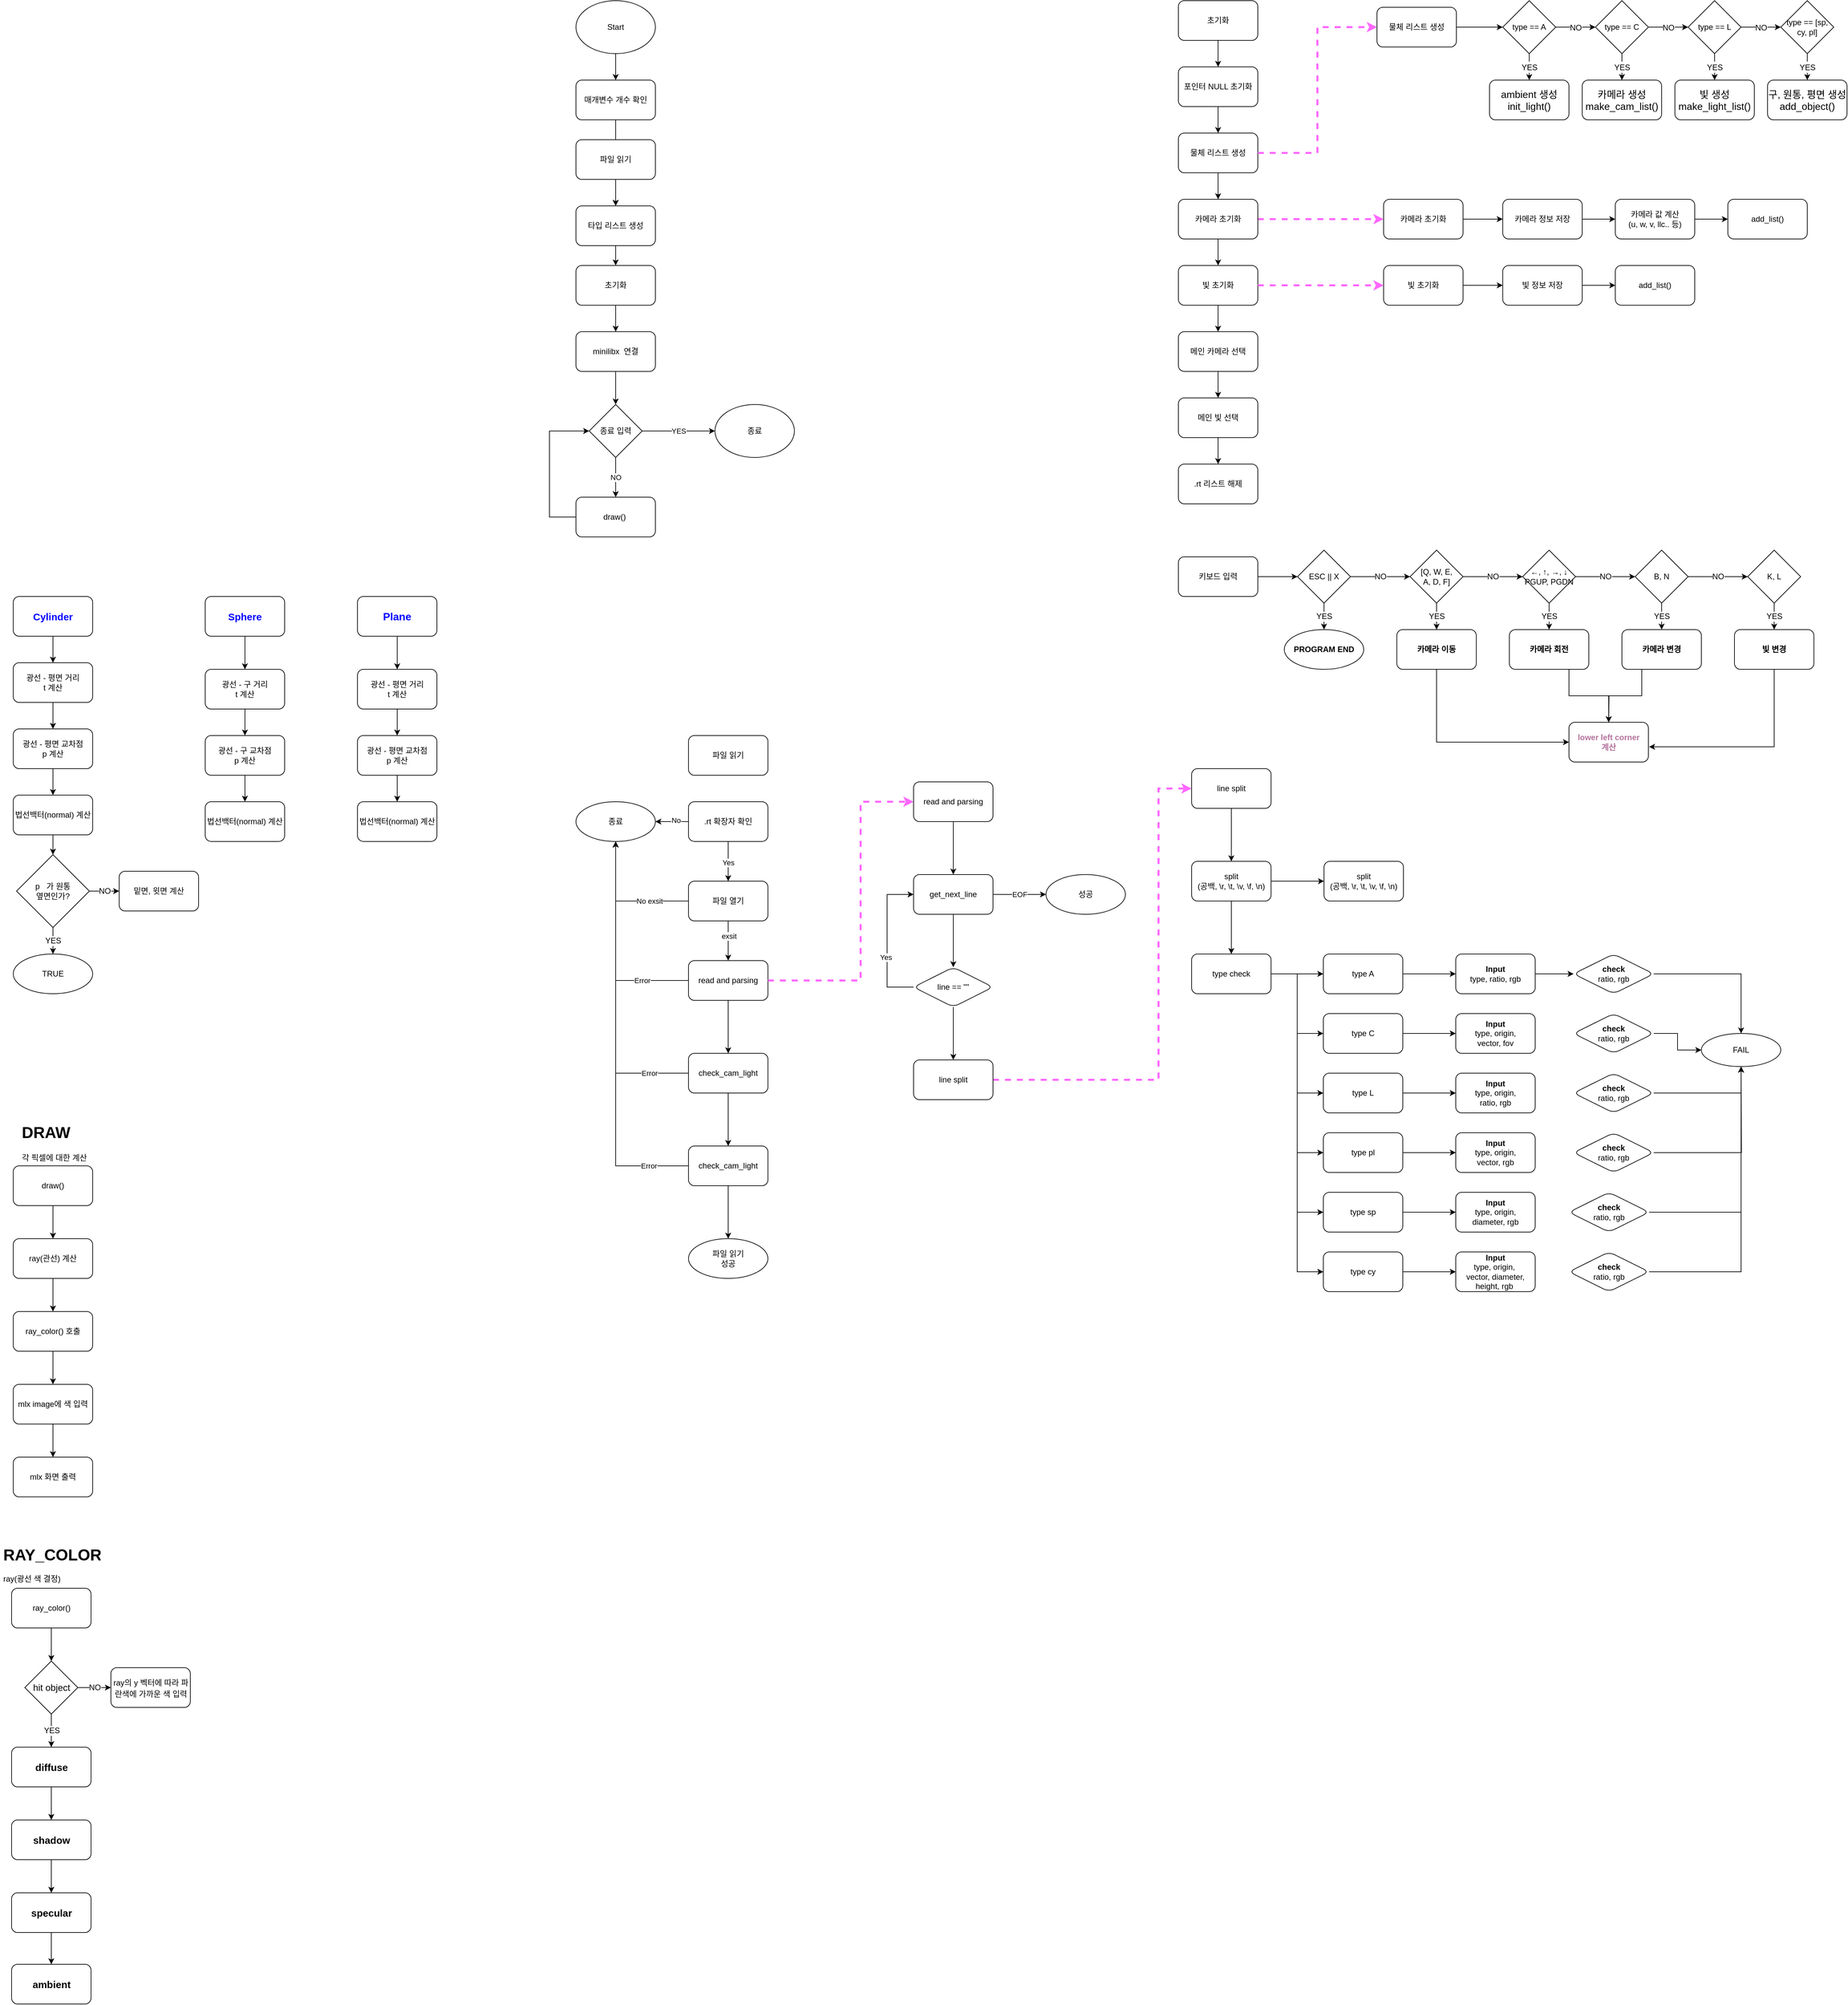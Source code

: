<mxfile version="16.0.3" type="github">
  <diagram id="cb32SHKDerPAI4BWT1GU" name="Page-1">
    <mxGraphModel dx="2592" dy="1034" grid="1" gridSize="10" guides="1" tooltips="1" connect="1" arrows="1" fold="1" page="1" pageScale="1" pageWidth="827" pageHeight="1169" math="0" shadow="0">
      <root>
        <mxCell id="0" />
        <mxCell id="1" parent="0" />
        <mxCell id="uXg0sXjpBSXNvQ2BMyhF-23" value="" style="edgeStyle=orthogonalEdgeStyle;rounded=0;orthogonalLoop=1;jettySize=auto;html=1;" edge="1" parent="1" source="uXg0sXjpBSXNvQ2BMyhF-1" target="uXg0sXjpBSXNvQ2BMyhF-2">
          <mxGeometry relative="1" as="geometry" />
        </mxCell>
        <mxCell id="uXg0sXjpBSXNvQ2BMyhF-1" value="Start" style="ellipse;whiteSpace=wrap;html=1;" vertex="1" parent="1">
          <mxGeometry x="140" y="10" width="120" height="80" as="geometry" />
        </mxCell>
        <mxCell id="uXg0sXjpBSXNvQ2BMyhF-22" value="" style="edgeStyle=orthogonalEdgeStyle;rounded=0;orthogonalLoop=1;jettySize=auto;html=1;" edge="1" parent="1" source="uXg0sXjpBSXNvQ2BMyhF-2" target="uXg0sXjpBSXNvQ2BMyhF-6">
          <mxGeometry relative="1" as="geometry" />
        </mxCell>
        <mxCell id="uXg0sXjpBSXNvQ2BMyhF-2" value="매개변수 개수 확인" style="rounded=1;whiteSpace=wrap;html=1;" vertex="1" parent="1">
          <mxGeometry x="140" y="130" width="120" height="60" as="geometry" />
        </mxCell>
        <mxCell id="fEwSyKmw9O76PpUCjiSf-7" style="edgeStyle=orthogonalEdgeStyle;rounded=0;orthogonalLoop=1;jettySize=auto;html=1;entryX=1;entryY=0.5;entryDx=0;entryDy=0;" edge="1" parent="1" source="uXg0sXjpBSXNvQ2BMyhF-3" target="fEwSyKmw9O76PpUCjiSf-6">
          <mxGeometry relative="1" as="geometry">
            <Array as="points" />
          </mxGeometry>
        </mxCell>
        <mxCell id="fEwSyKmw9O76PpUCjiSf-9" value="No" style="edgeLabel;html=1;align=center;verticalAlign=middle;resizable=0;points=[];" connectable="0" vertex="1" parent="fEwSyKmw9O76PpUCjiSf-7">
          <mxGeometry x="-0.232" y="-2" relative="1" as="geometry">
            <mxPoint as="offset" />
          </mxGeometry>
        </mxCell>
        <mxCell id="fEwSyKmw9O76PpUCjiSf-10" style="edgeStyle=orthogonalEdgeStyle;rounded=0;orthogonalLoop=1;jettySize=auto;html=1;entryX=0.5;entryY=0;entryDx=0;entryDy=0;" edge="1" parent="1" source="uXg0sXjpBSXNvQ2BMyhF-3" target="fEwSyKmw9O76PpUCjiSf-1">
          <mxGeometry relative="1" as="geometry" />
        </mxCell>
        <mxCell id="fEwSyKmw9O76PpUCjiSf-11" value="Yes" style="edgeLabel;html=1;align=center;verticalAlign=middle;resizable=0;points=[];" connectable="0" vertex="1" parent="fEwSyKmw9O76PpUCjiSf-10">
          <mxGeometry x="0.232" relative="1" as="geometry">
            <mxPoint y="-5" as="offset" />
          </mxGeometry>
        </mxCell>
        <mxCell id="uXg0sXjpBSXNvQ2BMyhF-3" value=".rt 확장자 확인" style="rounded=1;whiteSpace=wrap;html=1;" vertex="1" parent="1">
          <mxGeometry x="310" y="1220" width="120" height="60" as="geometry" />
        </mxCell>
        <mxCell id="uXg0sXjpBSXNvQ2BMyhF-21" value="" style="edgeStyle=orthogonalEdgeStyle;rounded=0;orthogonalLoop=1;jettySize=auto;html=1;" edge="1" parent="1" source="uXg0sXjpBSXNvQ2BMyhF-4" target="uXg0sXjpBSXNvQ2BMyhF-6">
          <mxGeometry relative="1" as="geometry" />
        </mxCell>
        <mxCell id="uXg0sXjpBSXNvQ2BMyhF-4" value="파일 읽기" style="rounded=1;whiteSpace=wrap;html=1;" vertex="1" parent="1">
          <mxGeometry x="140" y="220" width="120" height="60" as="geometry" />
        </mxCell>
        <mxCell id="uXg0sXjpBSXNvQ2BMyhF-5" value="파일 읽기" style="rounded=1;whiteSpace=wrap;html=1;" vertex="1" parent="1">
          <mxGeometry x="310" y="1120" width="120" height="60" as="geometry" />
        </mxCell>
        <mxCell id="uXg0sXjpBSXNvQ2BMyhF-20" value="" style="edgeStyle=orthogonalEdgeStyle;rounded=0;orthogonalLoop=1;jettySize=auto;html=1;" edge="1" parent="1" source="uXg0sXjpBSXNvQ2BMyhF-6" target="uXg0sXjpBSXNvQ2BMyhF-7">
          <mxGeometry relative="1" as="geometry" />
        </mxCell>
        <mxCell id="uXg0sXjpBSXNvQ2BMyhF-6" value="타입 리스트 생성" style="rounded=1;whiteSpace=wrap;html=1;" vertex="1" parent="1">
          <mxGeometry x="140" y="320" width="120" height="60" as="geometry" />
        </mxCell>
        <mxCell id="uXg0sXjpBSXNvQ2BMyhF-19" value="" style="edgeStyle=orthogonalEdgeStyle;rounded=0;orthogonalLoop=1;jettySize=auto;html=1;" edge="1" parent="1" source="uXg0sXjpBSXNvQ2BMyhF-7" target="uXg0sXjpBSXNvQ2BMyhF-10">
          <mxGeometry relative="1" as="geometry" />
        </mxCell>
        <mxCell id="uXg0sXjpBSXNvQ2BMyhF-7" value="초기화" style="rounded=1;whiteSpace=wrap;html=1;" vertex="1" parent="1">
          <mxGeometry x="140" y="410" width="120" height="60" as="geometry" />
        </mxCell>
        <mxCell id="uXg0sXjpBSXNvQ2BMyhF-18" value="" style="edgeStyle=orthogonalEdgeStyle;rounded=0;orthogonalLoop=1;jettySize=auto;html=1;" edge="1" parent="1" source="uXg0sXjpBSXNvQ2BMyhF-10" target="uXg0sXjpBSXNvQ2BMyhF-12">
          <mxGeometry relative="1" as="geometry" />
        </mxCell>
        <mxCell id="uXg0sXjpBSXNvQ2BMyhF-10" value="minilibx &amp;nbsp;연결" style="rounded=1;whiteSpace=wrap;html=1;" vertex="1" parent="1">
          <mxGeometry x="140" y="510" width="120" height="60" as="geometry" />
        </mxCell>
        <mxCell id="uXg0sXjpBSXNvQ2BMyhF-15" value="YES" style="edgeStyle=orthogonalEdgeStyle;rounded=0;orthogonalLoop=1;jettySize=auto;html=1;exitX=1;exitY=0.5;exitDx=0;exitDy=0;entryX=0;entryY=0.5;entryDx=0;entryDy=0;" edge="1" parent="1" source="uXg0sXjpBSXNvQ2BMyhF-12" target="uXg0sXjpBSXNvQ2BMyhF-14">
          <mxGeometry relative="1" as="geometry" />
        </mxCell>
        <mxCell id="uXg0sXjpBSXNvQ2BMyhF-16" value="NO" style="edgeStyle=orthogonalEdgeStyle;rounded=0;orthogonalLoop=1;jettySize=auto;html=1;exitX=0.5;exitY=1;exitDx=0;exitDy=0;" edge="1" parent="1" source="uXg0sXjpBSXNvQ2BMyhF-12" target="uXg0sXjpBSXNvQ2BMyhF-13">
          <mxGeometry relative="1" as="geometry" />
        </mxCell>
        <mxCell id="uXg0sXjpBSXNvQ2BMyhF-12" value="종료 입력" style="rhombus;whiteSpace=wrap;html=1;" vertex="1" parent="1">
          <mxGeometry x="160" y="620" width="80" height="80" as="geometry" />
        </mxCell>
        <mxCell id="uXg0sXjpBSXNvQ2BMyhF-17" style="edgeStyle=orthogonalEdgeStyle;rounded=0;orthogonalLoop=1;jettySize=auto;html=1;exitX=0;exitY=0.5;exitDx=0;exitDy=0;entryX=0;entryY=0.5;entryDx=0;entryDy=0;" edge="1" parent="1" source="uXg0sXjpBSXNvQ2BMyhF-13" target="uXg0sXjpBSXNvQ2BMyhF-12">
          <mxGeometry relative="1" as="geometry">
            <Array as="points">
              <mxPoint x="100" y="790" />
              <mxPoint x="100" y="660" />
            </Array>
          </mxGeometry>
        </mxCell>
        <mxCell id="uXg0sXjpBSXNvQ2BMyhF-13" value="draw()&amp;nbsp;" style="rounded=1;whiteSpace=wrap;html=1;" vertex="1" parent="1">
          <mxGeometry x="140" y="760" width="120" height="60" as="geometry" />
        </mxCell>
        <mxCell id="uXg0sXjpBSXNvQ2BMyhF-14" value="종료" style="ellipse;whiteSpace=wrap;html=1;" vertex="1" parent="1">
          <mxGeometry x="350" y="620" width="120" height="80" as="geometry" />
        </mxCell>
        <mxCell id="fEwSyKmw9O76PpUCjiSf-12" style="edgeStyle=orthogonalEdgeStyle;rounded=0;orthogonalLoop=1;jettySize=auto;html=1;entryX=0.5;entryY=1;entryDx=0;entryDy=0;" edge="1" parent="1" source="fEwSyKmw9O76PpUCjiSf-1" target="fEwSyKmw9O76PpUCjiSf-6">
          <mxGeometry relative="1" as="geometry" />
        </mxCell>
        <mxCell id="fEwSyKmw9O76PpUCjiSf-13" value="No exsit" style="edgeLabel;html=1;align=center;verticalAlign=middle;resizable=0;points=[];" connectable="0" vertex="1" parent="fEwSyKmw9O76PpUCjiSf-12">
          <mxGeometry x="-0.169" relative="1" as="geometry">
            <mxPoint x="24" as="offset" />
          </mxGeometry>
        </mxCell>
        <mxCell id="fEwSyKmw9O76PpUCjiSf-16" style="edgeStyle=orthogonalEdgeStyle;rounded=0;orthogonalLoop=1;jettySize=auto;html=1;entryX=0.5;entryY=0;entryDx=0;entryDy=0;" edge="1" parent="1" source="fEwSyKmw9O76PpUCjiSf-1" target="fEwSyKmw9O76PpUCjiSf-14">
          <mxGeometry relative="1" as="geometry" />
        </mxCell>
        <mxCell id="fEwSyKmw9O76PpUCjiSf-17" value="exsit" style="edgeLabel;html=1;align=center;verticalAlign=middle;resizable=0;points=[];" connectable="0" vertex="1" parent="fEwSyKmw9O76PpUCjiSf-16">
          <mxGeometry x="-0.237" y="1" relative="1" as="geometry">
            <mxPoint as="offset" />
          </mxGeometry>
        </mxCell>
        <mxCell id="fEwSyKmw9O76PpUCjiSf-1" value="파일 열기" style="rounded=1;whiteSpace=wrap;html=1;" vertex="1" parent="1">
          <mxGeometry x="310" y="1340" width="120" height="60" as="geometry" />
        </mxCell>
        <mxCell id="fEwSyKmw9O76PpUCjiSf-6" value="종료" style="ellipse;whiteSpace=wrap;html=1;" vertex="1" parent="1">
          <mxGeometry x="140" y="1220" width="120" height="60" as="geometry" />
        </mxCell>
        <mxCell id="uXg0sXjpBSXNvQ2BMyhF-156" value="" style="group" vertex="1" connectable="0" parent="1">
          <mxGeometry x="1050" y="10" width="1010" height="760" as="geometry" />
        </mxCell>
        <mxCell id="uXg0sXjpBSXNvQ2BMyhF-29" value=".rt 리스트 해제" style="rounded=1;whiteSpace=wrap;html=1;" vertex="1" parent="uXg0sXjpBSXNvQ2BMyhF-156">
          <mxGeometry y="700" width="120" height="60" as="geometry" />
        </mxCell>
        <mxCell id="uXg0sXjpBSXNvQ2BMyhF-153" value="" style="group" vertex="1" connectable="0" parent="uXg0sXjpBSXNvQ2BMyhF-156">
          <mxGeometry width="1010" height="660" as="geometry" />
        </mxCell>
        <mxCell id="uXg0sXjpBSXNvQ2BMyhF-115" value="" style="group" vertex="1" connectable="0" parent="uXg0sXjpBSXNvQ2BMyhF-153">
          <mxGeometry x="300" width="710" height="180" as="geometry" />
        </mxCell>
        <mxCell id="uXg0sXjpBSXNvQ2BMyhF-27" value="물체 리스트 생성" style="rounded=1;whiteSpace=wrap;html=1;" vertex="1" parent="uXg0sXjpBSXNvQ2BMyhF-115">
          <mxGeometry y="10" width="120" height="60" as="geometry" />
        </mxCell>
        <mxCell id="uXg0sXjpBSXNvQ2BMyhF-30" value="type == A" style="rhombus;whiteSpace=wrap;html=1;" vertex="1" parent="uXg0sXjpBSXNvQ2BMyhF-115">
          <mxGeometry x="190" width="80" height="80" as="geometry" />
        </mxCell>
        <mxCell id="uXg0sXjpBSXNvQ2BMyhF-106" value="" style="edgeStyle=orthogonalEdgeStyle;rounded=0;orthogonalLoop=1;jettySize=auto;html=1;fontSize=14;fontColor=#0000FF;strokeWidth=1;" edge="1" parent="uXg0sXjpBSXNvQ2BMyhF-115" source="uXg0sXjpBSXNvQ2BMyhF-27" target="uXg0sXjpBSXNvQ2BMyhF-30">
          <mxGeometry relative="1" as="geometry" />
        </mxCell>
        <mxCell id="uXg0sXjpBSXNvQ2BMyhF-37" value="type == C" style="rhombus;whiteSpace=wrap;html=1;" vertex="1" parent="uXg0sXjpBSXNvQ2BMyhF-115">
          <mxGeometry x="330" width="80" height="80" as="geometry" />
        </mxCell>
        <mxCell id="uXg0sXjpBSXNvQ2BMyhF-107" value="&lt;font color=&quot;#000000&quot; style=&quot;font-size: 12px&quot;&gt;NO&lt;/font&gt;" style="edgeStyle=orthogonalEdgeStyle;rounded=0;orthogonalLoop=1;jettySize=auto;html=1;fontSize=14;fontColor=#0000FF;strokeWidth=1;" edge="1" parent="uXg0sXjpBSXNvQ2BMyhF-115" source="uXg0sXjpBSXNvQ2BMyhF-30" target="uXg0sXjpBSXNvQ2BMyhF-37">
          <mxGeometry relative="1" as="geometry" />
        </mxCell>
        <mxCell id="uXg0sXjpBSXNvQ2BMyhF-39" value="type == L" style="rhombus;whiteSpace=wrap;html=1;" vertex="1" parent="uXg0sXjpBSXNvQ2BMyhF-115">
          <mxGeometry x="470" width="80" height="80" as="geometry" />
        </mxCell>
        <mxCell id="uXg0sXjpBSXNvQ2BMyhF-108" value="&lt;font color=&quot;#000000&quot; style=&quot;font-size: 12px&quot;&gt;NO&lt;/font&gt;" style="edgeStyle=orthogonalEdgeStyle;rounded=0;orthogonalLoop=1;jettySize=auto;html=1;fontSize=14;fontColor=#0000FF;strokeWidth=1;" edge="1" parent="uXg0sXjpBSXNvQ2BMyhF-115" source="uXg0sXjpBSXNvQ2BMyhF-37" target="uXg0sXjpBSXNvQ2BMyhF-39">
          <mxGeometry relative="1" as="geometry" />
        </mxCell>
        <mxCell id="uXg0sXjpBSXNvQ2BMyhF-41" value="type == [sp, cy, pl]" style="rhombus;whiteSpace=wrap;html=1;" vertex="1" parent="uXg0sXjpBSXNvQ2BMyhF-115">
          <mxGeometry x="610" width="80" height="80" as="geometry" />
        </mxCell>
        <mxCell id="uXg0sXjpBSXNvQ2BMyhF-109" value="&lt;font color=&quot;#000000&quot; style=&quot;font-size: 12px&quot;&gt;NO&lt;/font&gt;" style="edgeStyle=orthogonalEdgeStyle;rounded=0;orthogonalLoop=1;jettySize=auto;html=1;fontSize=14;fontColor=#0000FF;strokeWidth=1;" edge="1" parent="uXg0sXjpBSXNvQ2BMyhF-115" source="uXg0sXjpBSXNvQ2BMyhF-39" target="uXg0sXjpBSXNvQ2BMyhF-41">
          <mxGeometry relative="1" as="geometry" />
        </mxCell>
        <mxCell id="uXg0sXjpBSXNvQ2BMyhF-47" value="&lt;font style=&quot;font-size: 15px&quot;&gt;ambient 생성&lt;br&gt;init_light()&lt;/font&gt;" style="rounded=1;whiteSpace=wrap;html=1;" vertex="1" parent="uXg0sXjpBSXNvQ2BMyhF-115">
          <mxGeometry x="170" y="120" width="120" height="60" as="geometry" />
        </mxCell>
        <mxCell id="uXg0sXjpBSXNvQ2BMyhF-110" value="&lt;font color=&quot;#000000&quot;&gt;&lt;span style=&quot;font-size: 12px&quot;&gt;YES&lt;/span&gt;&lt;/font&gt;" style="edgeStyle=orthogonalEdgeStyle;rounded=0;orthogonalLoop=1;jettySize=auto;html=1;fontSize=14;fontColor=#0000FF;strokeWidth=1;" edge="1" parent="uXg0sXjpBSXNvQ2BMyhF-115" source="uXg0sXjpBSXNvQ2BMyhF-30" target="uXg0sXjpBSXNvQ2BMyhF-47">
          <mxGeometry relative="1" as="geometry" />
        </mxCell>
        <mxCell id="uXg0sXjpBSXNvQ2BMyhF-49" value="&lt;font style=&quot;font-size: 15px&quot;&gt;카메라 생성&lt;br&gt;make_cam_list()&lt;br&gt;&lt;/font&gt;" style="rounded=1;whiteSpace=wrap;html=1;" vertex="1" parent="uXg0sXjpBSXNvQ2BMyhF-115">
          <mxGeometry x="310" y="120" width="120" height="60" as="geometry" />
        </mxCell>
        <mxCell id="uXg0sXjpBSXNvQ2BMyhF-111" value="&lt;font color=&quot;#000000&quot; style=&quot;font-size: 12px&quot;&gt;YES&lt;/font&gt;" style="edgeStyle=orthogonalEdgeStyle;rounded=0;orthogonalLoop=1;jettySize=auto;html=1;fontSize=14;fontColor=#0000FF;strokeWidth=1;" edge="1" parent="uXg0sXjpBSXNvQ2BMyhF-115" source="uXg0sXjpBSXNvQ2BMyhF-37" target="uXg0sXjpBSXNvQ2BMyhF-49">
          <mxGeometry relative="1" as="geometry" />
        </mxCell>
        <mxCell id="uXg0sXjpBSXNvQ2BMyhF-50" value="&lt;font style=&quot;font-size: 15px&quot;&gt;빛 생성&lt;br&gt;make_light_list()&lt;br&gt;&lt;/font&gt;" style="rounded=1;whiteSpace=wrap;html=1;" vertex="1" parent="uXg0sXjpBSXNvQ2BMyhF-115">
          <mxGeometry x="450" y="120" width="120" height="60" as="geometry" />
        </mxCell>
        <mxCell id="uXg0sXjpBSXNvQ2BMyhF-112" value="&lt;font style=&quot;font-size: 12px&quot; color=&quot;#000000&quot;&gt;&lt;font style=&quot;font-size: 12px&quot;&gt;YE&lt;/font&gt;S&lt;/font&gt;" style="edgeStyle=orthogonalEdgeStyle;rounded=0;orthogonalLoop=1;jettySize=auto;html=1;fontSize=14;fontColor=#0000FF;strokeWidth=1;" edge="1" parent="uXg0sXjpBSXNvQ2BMyhF-115" source="uXg0sXjpBSXNvQ2BMyhF-39" target="uXg0sXjpBSXNvQ2BMyhF-50">
          <mxGeometry relative="1" as="geometry" />
        </mxCell>
        <mxCell id="uXg0sXjpBSXNvQ2BMyhF-51" value="&lt;font style=&quot;font-size: 15px&quot;&gt;구, 원통, 평면 생성&lt;br&gt;add_object()&lt;br&gt;&lt;/font&gt;" style="rounded=1;whiteSpace=wrap;html=1;" vertex="1" parent="uXg0sXjpBSXNvQ2BMyhF-115">
          <mxGeometry x="590" y="120" width="120" height="60" as="geometry" />
        </mxCell>
        <mxCell id="uXg0sXjpBSXNvQ2BMyhF-113" value="&lt;font color=&quot;#000000&quot; style=&quot;font-size: 12px&quot;&gt;YES&lt;/font&gt;" style="edgeStyle=orthogonalEdgeStyle;rounded=0;orthogonalLoop=1;jettySize=auto;html=1;fontSize=14;fontColor=#0000FF;strokeWidth=1;" edge="1" parent="uXg0sXjpBSXNvQ2BMyhF-115" source="uXg0sXjpBSXNvQ2BMyhF-41" target="uXg0sXjpBSXNvQ2BMyhF-51">
          <mxGeometry relative="1" as="geometry" />
        </mxCell>
        <mxCell id="uXg0sXjpBSXNvQ2BMyhF-124" value="" style="group" vertex="1" connectable="0" parent="uXg0sXjpBSXNvQ2BMyhF-153">
          <mxGeometry x="310" y="300" width="640" height="60" as="geometry" />
        </mxCell>
        <mxCell id="uXg0sXjpBSXNvQ2BMyhF-105" value="카메라 초기화" style="rounded=1;whiteSpace=wrap;html=1;" vertex="1" parent="uXg0sXjpBSXNvQ2BMyhF-124">
          <mxGeometry width="120" height="60" as="geometry" />
        </mxCell>
        <mxCell id="uXg0sXjpBSXNvQ2BMyhF-117" value="카메라 정보 저장" style="rounded=1;whiteSpace=wrap;html=1;" vertex="1" parent="uXg0sXjpBSXNvQ2BMyhF-124">
          <mxGeometry x="180" width="120" height="60" as="geometry" />
        </mxCell>
        <mxCell id="uXg0sXjpBSXNvQ2BMyhF-120" value="" style="edgeStyle=orthogonalEdgeStyle;rounded=0;orthogonalLoop=1;jettySize=auto;html=1;fontSize=12;fontColor=#000000;strokeWidth=1;" edge="1" parent="uXg0sXjpBSXNvQ2BMyhF-124" source="uXg0sXjpBSXNvQ2BMyhF-105" target="uXg0sXjpBSXNvQ2BMyhF-117">
          <mxGeometry relative="1" as="geometry" />
        </mxCell>
        <mxCell id="uXg0sXjpBSXNvQ2BMyhF-118" value="카메라 값 계산&lt;br&gt;(u, w, v, llc.. 등)" style="rounded=1;whiteSpace=wrap;html=1;" vertex="1" parent="uXg0sXjpBSXNvQ2BMyhF-124">
          <mxGeometry x="350" width="120" height="60" as="geometry" />
        </mxCell>
        <mxCell id="uXg0sXjpBSXNvQ2BMyhF-121" value="" style="edgeStyle=orthogonalEdgeStyle;rounded=0;orthogonalLoop=1;jettySize=auto;html=1;fontSize=12;fontColor=#000000;strokeWidth=1;" edge="1" parent="uXg0sXjpBSXNvQ2BMyhF-124" source="uXg0sXjpBSXNvQ2BMyhF-117" target="uXg0sXjpBSXNvQ2BMyhF-118">
          <mxGeometry relative="1" as="geometry" />
        </mxCell>
        <mxCell id="uXg0sXjpBSXNvQ2BMyhF-119" value="add_list()" style="rounded=1;whiteSpace=wrap;html=1;" vertex="1" parent="uXg0sXjpBSXNvQ2BMyhF-124">
          <mxGeometry x="520" width="120" height="60" as="geometry" />
        </mxCell>
        <mxCell id="uXg0sXjpBSXNvQ2BMyhF-122" value="" style="edgeStyle=orthogonalEdgeStyle;rounded=0;orthogonalLoop=1;jettySize=auto;html=1;fontSize=12;fontColor=#000000;strokeWidth=1;" edge="1" parent="uXg0sXjpBSXNvQ2BMyhF-124" source="uXg0sXjpBSXNvQ2BMyhF-118" target="uXg0sXjpBSXNvQ2BMyhF-119">
          <mxGeometry relative="1" as="geometry" />
        </mxCell>
        <mxCell id="uXg0sXjpBSXNvQ2BMyhF-125" style="edgeStyle=orthogonalEdgeStyle;rounded=0;orthogonalLoop=1;jettySize=auto;html=1;fontSize=12;fontColor=#000000;strokeWidth=3;strokeColor=#FF66FF;dashed=1;fillColor=#e1d5e7;" edge="1" parent="uXg0sXjpBSXNvQ2BMyhF-153" source="uXg0sXjpBSXNvQ2BMyhF-9" target="uXg0sXjpBSXNvQ2BMyhF-105">
          <mxGeometry relative="1" as="geometry" />
        </mxCell>
        <mxCell id="uXg0sXjpBSXNvQ2BMyhF-145" value="" style="group" vertex="1" connectable="0" parent="uXg0sXjpBSXNvQ2BMyhF-153">
          <mxGeometry x="310" y="400" width="470" height="60" as="geometry" />
        </mxCell>
        <mxCell id="uXg0sXjpBSXNvQ2BMyhF-138" value="빛 초기화" style="rounded=1;whiteSpace=wrap;html=1;" vertex="1" parent="uXg0sXjpBSXNvQ2BMyhF-145">
          <mxGeometry width="120" height="60" as="geometry" />
        </mxCell>
        <mxCell id="uXg0sXjpBSXNvQ2BMyhF-139" value="빛 정보 저장" style="rounded=1;whiteSpace=wrap;html=1;" vertex="1" parent="uXg0sXjpBSXNvQ2BMyhF-145">
          <mxGeometry x="180" width="120" height="60" as="geometry" />
        </mxCell>
        <mxCell id="uXg0sXjpBSXNvQ2BMyhF-142" value="" style="edgeStyle=orthogonalEdgeStyle;rounded=0;orthogonalLoop=1;jettySize=auto;html=1;fontSize=12;fontColor=#000000;strokeWidth=1;" edge="1" parent="uXg0sXjpBSXNvQ2BMyhF-145" source="uXg0sXjpBSXNvQ2BMyhF-138" target="uXg0sXjpBSXNvQ2BMyhF-139">
          <mxGeometry relative="1" as="geometry" />
        </mxCell>
        <mxCell id="uXg0sXjpBSXNvQ2BMyhF-140" value="add_list()" style="rounded=1;whiteSpace=wrap;html=1;" vertex="1" parent="uXg0sXjpBSXNvQ2BMyhF-145">
          <mxGeometry x="350" width="120" height="60" as="geometry" />
        </mxCell>
        <mxCell id="uXg0sXjpBSXNvQ2BMyhF-143" value="" style="edgeStyle=orthogonalEdgeStyle;rounded=0;orthogonalLoop=1;jettySize=auto;html=1;fontSize=12;fontColor=#000000;strokeWidth=1;" edge="1" parent="uXg0sXjpBSXNvQ2BMyhF-145" source="uXg0sXjpBSXNvQ2BMyhF-139" target="uXg0sXjpBSXNvQ2BMyhF-140">
          <mxGeometry relative="1" as="geometry" />
        </mxCell>
        <mxCell id="uXg0sXjpBSXNvQ2BMyhF-152" value="" style="group" vertex="1" connectable="0" parent="uXg0sXjpBSXNvQ2BMyhF-153">
          <mxGeometry width="120" height="660" as="geometry" />
        </mxCell>
        <mxCell id="uXg0sXjpBSXNvQ2BMyhF-8" value="초기화" style="rounded=1;whiteSpace=wrap;html=1;" vertex="1" parent="uXg0sXjpBSXNvQ2BMyhF-152">
          <mxGeometry width="120" height="60" as="geometry" />
        </mxCell>
        <mxCell id="uXg0sXjpBSXNvQ2BMyhF-9" value="카메라 초기화" style="rounded=1;whiteSpace=wrap;html=1;" vertex="1" parent="uXg0sXjpBSXNvQ2BMyhF-152">
          <mxGeometry y="300" width="120" height="60" as="geometry" />
        </mxCell>
        <mxCell id="uXg0sXjpBSXNvQ2BMyhF-25" value="포인터 NULL 초기화" style="rounded=1;whiteSpace=wrap;html=1;" vertex="1" parent="uXg0sXjpBSXNvQ2BMyhF-152">
          <mxGeometry y="100" width="120" height="60" as="geometry" />
        </mxCell>
        <mxCell id="uXg0sXjpBSXNvQ2BMyhF-58" value="" style="edgeStyle=orthogonalEdgeStyle;rounded=0;orthogonalLoop=1;jettySize=auto;html=1;fontSize=12;" edge="1" parent="uXg0sXjpBSXNvQ2BMyhF-152" source="uXg0sXjpBSXNvQ2BMyhF-8" target="uXg0sXjpBSXNvQ2BMyhF-25">
          <mxGeometry relative="1" as="geometry" />
        </mxCell>
        <mxCell id="uXg0sXjpBSXNvQ2BMyhF-63" value="" style="edgeStyle=orthogonalEdgeStyle;rounded=0;orthogonalLoop=1;jettySize=auto;html=1;fontSize=12;strokeWidth=1;" edge="1" parent="uXg0sXjpBSXNvQ2BMyhF-152" source="uXg0sXjpBSXNvQ2BMyhF-26" target="uXg0sXjpBSXNvQ2BMyhF-9">
          <mxGeometry relative="1" as="geometry" />
        </mxCell>
        <mxCell id="uXg0sXjpBSXNvQ2BMyhF-26" value="물체 리스트 생성" style="rounded=1;whiteSpace=wrap;html=1;" vertex="1" parent="uXg0sXjpBSXNvQ2BMyhF-152">
          <mxGeometry y="200" width="120" height="60" as="geometry" />
        </mxCell>
        <mxCell id="uXg0sXjpBSXNvQ2BMyhF-59" value="" style="edgeStyle=orthogonalEdgeStyle;rounded=0;orthogonalLoop=1;jettySize=auto;html=1;fontSize=12;" edge="1" parent="uXg0sXjpBSXNvQ2BMyhF-152" source="uXg0sXjpBSXNvQ2BMyhF-25" target="uXg0sXjpBSXNvQ2BMyhF-26">
          <mxGeometry relative="1" as="geometry" />
        </mxCell>
        <mxCell id="uXg0sXjpBSXNvQ2BMyhF-28" value="빛 초기화" style="rounded=1;whiteSpace=wrap;html=1;" vertex="1" parent="uXg0sXjpBSXNvQ2BMyhF-152">
          <mxGeometry y="400" width="120" height="60" as="geometry" />
        </mxCell>
        <mxCell id="uXg0sXjpBSXNvQ2BMyhF-64" value="" style="edgeStyle=orthogonalEdgeStyle;rounded=0;orthogonalLoop=1;jettySize=auto;html=1;fontSize=12;strokeWidth=1;" edge="1" parent="uXg0sXjpBSXNvQ2BMyhF-152" source="uXg0sXjpBSXNvQ2BMyhF-9" target="uXg0sXjpBSXNvQ2BMyhF-28">
          <mxGeometry relative="1" as="geometry" />
        </mxCell>
        <mxCell id="uXg0sXjpBSXNvQ2BMyhF-146" value="메인 카메라 선택" style="rounded=1;whiteSpace=wrap;html=1;" vertex="1" parent="uXg0sXjpBSXNvQ2BMyhF-152">
          <mxGeometry y="500" width="120" height="60" as="geometry" />
        </mxCell>
        <mxCell id="uXg0sXjpBSXNvQ2BMyhF-148" value="" style="edgeStyle=orthogonalEdgeStyle;rounded=0;orthogonalLoop=1;jettySize=auto;html=1;fontSize=12;fontColor=#000000;strokeWidth=1;" edge="1" parent="uXg0sXjpBSXNvQ2BMyhF-152" source="uXg0sXjpBSXNvQ2BMyhF-28" target="uXg0sXjpBSXNvQ2BMyhF-146">
          <mxGeometry relative="1" as="geometry" />
        </mxCell>
        <mxCell id="uXg0sXjpBSXNvQ2BMyhF-147" value="메인 빛 선택" style="rounded=1;whiteSpace=wrap;html=1;" vertex="1" parent="uXg0sXjpBSXNvQ2BMyhF-152">
          <mxGeometry y="600" width="120" height="60" as="geometry" />
        </mxCell>
        <mxCell id="uXg0sXjpBSXNvQ2BMyhF-150" value="" style="edgeStyle=orthogonalEdgeStyle;rounded=0;orthogonalLoop=1;jettySize=auto;html=1;fontSize=12;fontColor=#000000;strokeWidth=1;" edge="1" parent="uXg0sXjpBSXNvQ2BMyhF-152" source="uXg0sXjpBSXNvQ2BMyhF-146" target="uXg0sXjpBSXNvQ2BMyhF-147">
          <mxGeometry relative="1" as="geometry" />
        </mxCell>
        <mxCell id="uXg0sXjpBSXNvQ2BMyhF-60" style="edgeStyle=orthogonalEdgeStyle;rounded=0;orthogonalLoop=1;jettySize=auto;html=1;entryX=0;entryY=0.5;entryDx=0;entryDy=0;fontSize=12;strokeWidth=3;dashed=1;fillColor=#f8cecc;strokeColor=#FF66FF;" edge="1" parent="uXg0sXjpBSXNvQ2BMyhF-153" source="uXg0sXjpBSXNvQ2BMyhF-26" target="uXg0sXjpBSXNvQ2BMyhF-27">
          <mxGeometry relative="1" as="geometry" />
        </mxCell>
        <mxCell id="uXg0sXjpBSXNvQ2BMyhF-144" style="edgeStyle=orthogonalEdgeStyle;rounded=0;orthogonalLoop=1;jettySize=auto;html=1;entryX=0;entryY=0.5;entryDx=0;entryDy=0;fontSize=12;fontColor=#000000;strokeWidth=3;dashed=1;fillColor=#e1d5e7;strokeColor=#FF66FF;" edge="1" parent="uXg0sXjpBSXNvQ2BMyhF-153" source="uXg0sXjpBSXNvQ2BMyhF-28" target="uXg0sXjpBSXNvQ2BMyhF-138">
          <mxGeometry relative="1" as="geometry" />
        </mxCell>
        <mxCell id="uXg0sXjpBSXNvQ2BMyhF-155" value="" style="edgeStyle=orthogonalEdgeStyle;rounded=0;orthogonalLoop=1;jettySize=auto;html=1;fontSize=12;fontColor=#000000;strokeColor=#000000;strokeWidth=1;" edge="1" parent="uXg0sXjpBSXNvQ2BMyhF-156" source="uXg0sXjpBSXNvQ2BMyhF-147" target="uXg0sXjpBSXNvQ2BMyhF-29">
          <mxGeometry relative="1" as="geometry" />
        </mxCell>
        <mxCell id="fEwSyKmw9O76PpUCjiSf-18" style="edgeStyle=orthogonalEdgeStyle;rounded=0;orthogonalLoop=1;jettySize=auto;html=1;entryX=0.5;entryY=1;entryDx=0;entryDy=0;" edge="1" parent="1" source="fEwSyKmw9O76PpUCjiSf-14" target="fEwSyKmw9O76PpUCjiSf-6">
          <mxGeometry relative="1" as="geometry" />
        </mxCell>
        <mxCell id="fEwSyKmw9O76PpUCjiSf-19" value="Error" style="edgeLabel;html=1;align=center;verticalAlign=middle;resizable=0;points=[];" connectable="0" vertex="1" parent="fEwSyKmw9O76PpUCjiSf-18">
          <mxGeometry x="-0.336" y="-1" relative="1" as="geometry">
            <mxPoint x="36" y="1" as="offset" />
          </mxGeometry>
        </mxCell>
        <mxCell id="uXg0sXjpBSXNvQ2BMyhF-163" value="" style="group" vertex="1" connectable="0" parent="1">
          <mxGeometry x="-420" y="910" width="120" height="370" as="geometry" />
        </mxCell>
        <mxCell id="uXg0sXjpBSXNvQ2BMyhF-68" value="&lt;font style=&quot;font-size: 15px&quot; color=&quot;#0000ff&quot;&gt;&lt;b&gt;Sphere&lt;/b&gt;&lt;/font&gt;" style="rounded=1;whiteSpace=wrap;html=1;fontSize=12;" vertex="1" parent="uXg0sXjpBSXNvQ2BMyhF-163">
          <mxGeometry width="120" height="60" as="geometry" />
        </mxCell>
        <mxCell id="uXg0sXjpBSXNvQ2BMyhF-157" value="광선 - 구 거리&lt;br&gt;t 계산" style="rounded=1;whiteSpace=wrap;html=1;fontSize=12;fontColor=#000000;strokeColor=#000000;" vertex="1" parent="uXg0sXjpBSXNvQ2BMyhF-163">
          <mxGeometry y="110" width="120" height="60" as="geometry" />
        </mxCell>
        <mxCell id="uXg0sXjpBSXNvQ2BMyhF-160" value="" style="edgeStyle=orthogonalEdgeStyle;rounded=0;orthogonalLoop=1;jettySize=auto;html=1;fontSize=12;fontColor=#000000;strokeColor=#000000;strokeWidth=1;" edge="1" parent="uXg0sXjpBSXNvQ2BMyhF-163" source="uXg0sXjpBSXNvQ2BMyhF-68" target="uXg0sXjpBSXNvQ2BMyhF-157">
          <mxGeometry relative="1" as="geometry" />
        </mxCell>
        <mxCell id="uXg0sXjpBSXNvQ2BMyhF-158" value="광선 - 구 교차점&lt;br&gt;p 계산" style="rounded=1;whiteSpace=wrap;html=1;fontSize=12;fontColor=#000000;strokeColor=#000000;" vertex="1" parent="uXg0sXjpBSXNvQ2BMyhF-163">
          <mxGeometry y="210" width="120" height="60" as="geometry" />
        </mxCell>
        <mxCell id="uXg0sXjpBSXNvQ2BMyhF-161" value="" style="edgeStyle=orthogonalEdgeStyle;rounded=0;orthogonalLoop=1;jettySize=auto;html=1;fontSize=12;fontColor=#000000;strokeColor=#000000;strokeWidth=1;" edge="1" parent="uXg0sXjpBSXNvQ2BMyhF-163" source="uXg0sXjpBSXNvQ2BMyhF-157" target="uXg0sXjpBSXNvQ2BMyhF-158">
          <mxGeometry relative="1" as="geometry" />
        </mxCell>
        <mxCell id="uXg0sXjpBSXNvQ2BMyhF-159" value="법선백터(normal) 계산" style="rounded=1;whiteSpace=wrap;html=1;fontSize=12;fontColor=#000000;strokeColor=#000000;" vertex="1" parent="uXg0sXjpBSXNvQ2BMyhF-163">
          <mxGeometry y="310" width="120" height="60" as="geometry" />
        </mxCell>
        <mxCell id="uXg0sXjpBSXNvQ2BMyhF-162" value="" style="edgeStyle=orthogonalEdgeStyle;rounded=0;orthogonalLoop=1;jettySize=auto;html=1;fontSize=12;fontColor=#000000;strokeColor=#000000;strokeWidth=1;" edge="1" parent="uXg0sXjpBSXNvQ2BMyhF-163" source="uXg0sXjpBSXNvQ2BMyhF-158" target="uXg0sXjpBSXNvQ2BMyhF-159">
          <mxGeometry relative="1" as="geometry" />
        </mxCell>
        <mxCell id="fEwSyKmw9O76PpUCjiSf-21" value="" style="edgeStyle=orthogonalEdgeStyle;rounded=0;orthogonalLoop=1;jettySize=auto;html=1;" edge="1" parent="1" source="fEwSyKmw9O76PpUCjiSf-14" target="fEwSyKmw9O76PpUCjiSf-20">
          <mxGeometry relative="1" as="geometry" />
        </mxCell>
        <mxCell id="uXg0sXjpBSXNvQ2BMyhF-177" value="" style="group" vertex="1" connectable="0" parent="1">
          <mxGeometry x="-190" y="910" width="120" height="370" as="geometry" />
        </mxCell>
        <mxCell id="uXg0sXjpBSXNvQ2BMyhF-69" value="&lt;b&gt;&lt;font style=&quot;font-size: 16px&quot; color=&quot;#0000ff&quot;&gt;Plane&lt;/font&gt;&lt;/b&gt;" style="rounded=1;whiteSpace=wrap;html=1;fontSize=12;" vertex="1" parent="uXg0sXjpBSXNvQ2BMyhF-177">
          <mxGeometry width="120" height="60" as="geometry" />
        </mxCell>
        <mxCell id="uXg0sXjpBSXNvQ2BMyhF-166" value="광선 - 평면 거리&lt;br&gt;t 계산" style="rounded=1;whiteSpace=wrap;html=1;fontSize=12;fontColor=#000000;strokeColor=#000000;" vertex="1" parent="uXg0sXjpBSXNvQ2BMyhF-177">
          <mxGeometry y="110" width="120" height="60" as="geometry" />
        </mxCell>
        <mxCell id="uXg0sXjpBSXNvQ2BMyhF-169" value="" style="edgeStyle=orthogonalEdgeStyle;rounded=0;orthogonalLoop=1;jettySize=auto;html=1;fontSize=12;fontColor=#000000;strokeColor=#000000;strokeWidth=1;" edge="1" parent="uXg0sXjpBSXNvQ2BMyhF-177" source="uXg0sXjpBSXNvQ2BMyhF-69" target="uXg0sXjpBSXNvQ2BMyhF-166">
          <mxGeometry relative="1" as="geometry" />
        </mxCell>
        <mxCell id="uXg0sXjpBSXNvQ2BMyhF-167" value="광선 - 평면 교차점&lt;br&gt;p 계산" style="rounded=1;whiteSpace=wrap;html=1;fontSize=12;fontColor=#000000;strokeColor=#000000;" vertex="1" parent="uXg0sXjpBSXNvQ2BMyhF-177">
          <mxGeometry y="210" width="120" height="60" as="geometry" />
        </mxCell>
        <mxCell id="uXg0sXjpBSXNvQ2BMyhF-170" value="" style="edgeStyle=orthogonalEdgeStyle;rounded=0;orthogonalLoop=1;jettySize=auto;html=1;fontSize=12;fontColor=#000000;strokeColor=#000000;strokeWidth=1;" edge="1" parent="uXg0sXjpBSXNvQ2BMyhF-177" source="uXg0sXjpBSXNvQ2BMyhF-166" target="uXg0sXjpBSXNvQ2BMyhF-167">
          <mxGeometry relative="1" as="geometry" />
        </mxCell>
        <mxCell id="uXg0sXjpBSXNvQ2BMyhF-168" value="법선백터(normal) 계산" style="rounded=1;whiteSpace=wrap;html=1;fontSize=12;fontColor=#000000;strokeColor=#000000;" vertex="1" parent="uXg0sXjpBSXNvQ2BMyhF-177">
          <mxGeometry y="310" width="120" height="60" as="geometry" />
        </mxCell>
        <mxCell id="uXg0sXjpBSXNvQ2BMyhF-171" value="" style="edgeStyle=orthogonalEdgeStyle;rounded=0;orthogonalLoop=1;jettySize=auto;html=1;fontSize=12;fontColor=#000000;strokeColor=#000000;strokeWidth=1;" edge="1" parent="uXg0sXjpBSXNvQ2BMyhF-177" source="uXg0sXjpBSXNvQ2BMyhF-167" target="uXg0sXjpBSXNvQ2BMyhF-168">
          <mxGeometry relative="1" as="geometry" />
        </mxCell>
        <mxCell id="fEwSyKmw9O76PpUCjiSf-14" value="read and parsing" style="rounded=1;whiteSpace=wrap;html=1;" vertex="1" parent="1">
          <mxGeometry x="310" y="1460" width="120" height="60" as="geometry" />
        </mxCell>
        <mxCell id="uXg0sXjpBSXNvQ2BMyhF-189" value="" style="group" vertex="1" connectable="0" parent="1">
          <mxGeometry x="-710" y="910" width="280" height="600" as="geometry" />
        </mxCell>
        <mxCell id="uXg0sXjpBSXNvQ2BMyhF-238" value="" style="edgeStyle=orthogonalEdgeStyle;rounded=0;orthogonalLoop=1;jettySize=auto;html=1;fontSize=12;fontColor=#000000;strokeColor=#000000;strokeWidth=1;" edge="1" parent="uXg0sXjpBSXNvQ2BMyhF-189" source="uXg0sXjpBSXNvQ2BMyhF-70" target="uXg0sXjpBSXNvQ2BMyhF-173">
          <mxGeometry relative="1" as="geometry" />
        </mxCell>
        <mxCell id="uXg0sXjpBSXNvQ2BMyhF-70" value="&lt;b&gt;&lt;font style=&quot;font-size: 15px&quot; color=&quot;#0000ff&quot;&gt;Cylinder&lt;/font&gt;&lt;/b&gt;" style="rounded=1;whiteSpace=wrap;html=1;fontSize=12;" vertex="1" parent="uXg0sXjpBSXNvQ2BMyhF-189">
          <mxGeometry width="120" height="60" as="geometry" />
        </mxCell>
        <mxCell id="uXg0sXjpBSXNvQ2BMyhF-173" value="광선 - 평면 거리&lt;br&gt;t 계산" style="rounded=1;whiteSpace=wrap;html=1;fontSize=12;fontColor=#000000;strokeColor=#000000;" vertex="1" parent="uXg0sXjpBSXNvQ2BMyhF-189">
          <mxGeometry y="100" width="120" height="60" as="geometry" />
        </mxCell>
        <mxCell id="uXg0sXjpBSXNvQ2BMyhF-175" value="광선 - 평면 교차점&lt;br&gt;p 계산" style="rounded=1;whiteSpace=wrap;html=1;fontSize=12;fontColor=#000000;strokeColor=#000000;" vertex="1" parent="uXg0sXjpBSXNvQ2BMyhF-189">
          <mxGeometry y="200" width="120" height="60" as="geometry" />
        </mxCell>
        <mxCell id="uXg0sXjpBSXNvQ2BMyhF-172" value="" style="edgeStyle=orthogonalEdgeStyle;rounded=0;orthogonalLoop=1;jettySize=auto;html=1;fontSize=12;fontColor=#000000;strokeColor=#000000;strokeWidth=1;" edge="1" parent="uXg0sXjpBSXNvQ2BMyhF-189" source="uXg0sXjpBSXNvQ2BMyhF-173" target="uXg0sXjpBSXNvQ2BMyhF-175">
          <mxGeometry relative="1" as="geometry" />
        </mxCell>
        <mxCell id="uXg0sXjpBSXNvQ2BMyhF-176" value="법선백터(normal) 계산" style="rounded=1;whiteSpace=wrap;html=1;fontSize=12;fontColor=#000000;strokeColor=#000000;" vertex="1" parent="uXg0sXjpBSXNvQ2BMyhF-189">
          <mxGeometry y="300" width="120" height="60" as="geometry" />
        </mxCell>
        <mxCell id="uXg0sXjpBSXNvQ2BMyhF-174" value="" style="edgeStyle=orthogonalEdgeStyle;rounded=0;orthogonalLoop=1;jettySize=auto;html=1;fontSize=12;fontColor=#000000;strokeColor=#000000;strokeWidth=1;" edge="1" parent="uXg0sXjpBSXNvQ2BMyhF-189" source="uXg0sXjpBSXNvQ2BMyhF-175" target="uXg0sXjpBSXNvQ2BMyhF-176">
          <mxGeometry relative="1" as="geometry" />
        </mxCell>
        <mxCell id="uXg0sXjpBSXNvQ2BMyhF-179" value="p &amp;nbsp; 가 원통 &lt;br&gt;옆면인가?" style="rhombus;whiteSpace=wrap;html=1;fontSize=12;fontColor=#000000;strokeColor=#000000;" vertex="1" parent="uXg0sXjpBSXNvQ2BMyhF-189">
          <mxGeometry x="5" y="390" width="110" height="110" as="geometry" />
        </mxCell>
        <mxCell id="uXg0sXjpBSXNvQ2BMyhF-180" value="" style="edgeStyle=orthogonalEdgeStyle;rounded=0;orthogonalLoop=1;jettySize=auto;html=1;fontSize=12;fontColor=#000000;strokeColor=#000000;strokeWidth=1;" edge="1" parent="uXg0sXjpBSXNvQ2BMyhF-189" source="uXg0sXjpBSXNvQ2BMyhF-176" target="uXg0sXjpBSXNvQ2BMyhF-179">
          <mxGeometry relative="1" as="geometry" />
        </mxCell>
        <mxCell id="uXg0sXjpBSXNvQ2BMyhF-181" value="TRUE" style="ellipse;whiteSpace=wrap;html=1;strokeColor=#000000;fontColor=#000000;" vertex="1" parent="uXg0sXjpBSXNvQ2BMyhF-189">
          <mxGeometry y="540" width="120" height="60" as="geometry" />
        </mxCell>
        <mxCell id="uXg0sXjpBSXNvQ2BMyhF-182" value="YES" style="edgeStyle=orthogonalEdgeStyle;rounded=0;orthogonalLoop=1;jettySize=auto;html=1;fontSize=12;fontColor=#000000;strokeColor=#000000;strokeWidth=1;" edge="1" parent="uXg0sXjpBSXNvQ2BMyhF-189" source="uXg0sXjpBSXNvQ2BMyhF-179" target="uXg0sXjpBSXNvQ2BMyhF-181">
          <mxGeometry relative="1" as="geometry" />
        </mxCell>
        <mxCell id="uXg0sXjpBSXNvQ2BMyhF-185" value="밑면, 윗면 계산" style="rounded=1;whiteSpace=wrap;html=1;fontSize=12;fontColor=#000000;strokeColor=#000000;" vertex="1" parent="uXg0sXjpBSXNvQ2BMyhF-189">
          <mxGeometry x="160" y="415" width="120" height="60" as="geometry" />
        </mxCell>
        <mxCell id="uXg0sXjpBSXNvQ2BMyhF-186" value="NO" style="edgeStyle=orthogonalEdgeStyle;rounded=0;orthogonalLoop=1;jettySize=auto;html=1;fontSize=12;fontColor=#000000;strokeColor=#000000;strokeWidth=1;" edge="1" parent="uXg0sXjpBSXNvQ2BMyhF-189" source="uXg0sXjpBSXNvQ2BMyhF-179" target="uXg0sXjpBSXNvQ2BMyhF-185">
          <mxGeometry relative="1" as="geometry" />
        </mxCell>
        <mxCell id="fEwSyKmw9O76PpUCjiSf-22" style="edgeStyle=orthogonalEdgeStyle;rounded=0;orthogonalLoop=1;jettySize=auto;html=1;entryX=0.5;entryY=1;entryDx=0;entryDy=0;" edge="1" parent="1" source="fEwSyKmw9O76PpUCjiSf-20" target="fEwSyKmw9O76PpUCjiSf-6">
          <mxGeometry relative="1" as="geometry">
            <mxPoint x="590" y="1280" as="targetPoint" />
          </mxGeometry>
        </mxCell>
        <mxCell id="fEwSyKmw9O76PpUCjiSf-23" value="Error" style="edgeLabel;html=1;align=center;verticalAlign=middle;resizable=0;points=[];" connectable="0" vertex="1" parent="fEwSyKmw9O76PpUCjiSf-22">
          <mxGeometry x="-0.55" y="-3" relative="1" as="geometry">
            <mxPoint x="44" y="3" as="offset" />
          </mxGeometry>
        </mxCell>
        <mxCell id="uXg0sXjpBSXNvQ2BMyhF-237" value="" style="group" vertex="1" connectable="0" parent="1">
          <mxGeometry x="1050" y="840" width="960" height="320" as="geometry" />
        </mxCell>
        <mxCell id="uXg0sXjpBSXNvQ2BMyhF-190" value="키보드 입력" style="rounded=1;whiteSpace=wrap;html=1;fontSize=12;fontColor=#000000;strokeColor=#000000;" vertex="1" parent="uXg0sXjpBSXNvQ2BMyhF-237">
          <mxGeometry y="10" width="120" height="60" as="geometry" />
        </mxCell>
        <mxCell id="uXg0sXjpBSXNvQ2BMyhF-212" value="" style="group" vertex="1" connectable="0" parent="uXg0sXjpBSXNvQ2BMyhF-237">
          <mxGeometry x="160" width="120" height="180" as="geometry" />
        </mxCell>
        <mxCell id="uXg0sXjpBSXNvQ2BMyhF-191" value="ESC || X" style="rhombus;whiteSpace=wrap;html=1;fontSize=12;fontColor=#000000;strokeColor=#000000;" vertex="1" parent="uXg0sXjpBSXNvQ2BMyhF-212">
          <mxGeometry x="20" width="80" height="80" as="geometry" />
        </mxCell>
        <mxCell id="uXg0sXjpBSXNvQ2BMyhF-192" value="&lt;b&gt;PROGRAM END&lt;/b&gt;" style="ellipse;whiteSpace=wrap;html=1;strokeColor=#000000;fontColor=#000000;" vertex="1" parent="uXg0sXjpBSXNvQ2BMyhF-212">
          <mxGeometry y="120" width="120" height="60" as="geometry" />
        </mxCell>
        <mxCell id="uXg0sXjpBSXNvQ2BMyhF-193" value="YES" style="edgeStyle=orthogonalEdgeStyle;rounded=0;orthogonalLoop=1;jettySize=auto;html=1;fontSize=12;fontColor=#000000;strokeColor=#000000;strokeWidth=1;" edge="1" parent="uXg0sXjpBSXNvQ2BMyhF-212" source="uXg0sXjpBSXNvQ2BMyhF-191" target="uXg0sXjpBSXNvQ2BMyhF-192">
          <mxGeometry relative="1" as="geometry" />
        </mxCell>
        <mxCell id="uXg0sXjpBSXNvQ2BMyhF-194" value="" style="edgeStyle=orthogonalEdgeStyle;rounded=0;orthogonalLoop=1;jettySize=auto;html=1;fontSize=12;fontColor=#000000;strokeColor=#000000;strokeWidth=1;" edge="1" parent="uXg0sXjpBSXNvQ2BMyhF-237" source="uXg0sXjpBSXNvQ2BMyhF-190" target="uXg0sXjpBSXNvQ2BMyhF-191">
          <mxGeometry relative="1" as="geometry" />
        </mxCell>
        <mxCell id="uXg0sXjpBSXNvQ2BMyhF-213" value="NO" style="edgeStyle=orthogonalEdgeStyle;rounded=0;orthogonalLoop=1;jettySize=auto;html=1;fontSize=12;fontColor=#000000;strokeColor=#000000;strokeWidth=1;" edge="1" parent="uXg0sXjpBSXNvQ2BMyhF-237" source="uXg0sXjpBSXNvQ2BMyhF-191" target="uXg0sXjpBSXNvQ2BMyhF-195">
          <mxGeometry relative="1" as="geometry" />
        </mxCell>
        <mxCell id="uXg0sXjpBSXNvQ2BMyhF-217" value="&lt;b&gt;&lt;font color=&quot;#b5739d&quot;&gt;lower left corner&lt;br&gt;계산&lt;/font&gt;&lt;/b&gt;" style="rounded=1;whiteSpace=wrap;html=1;fontSize=12;fontColor=#000000;strokeColor=#000000;" vertex="1" parent="uXg0sXjpBSXNvQ2BMyhF-237">
          <mxGeometry x="590" y="260" width="120" height="60" as="geometry" />
        </mxCell>
        <mxCell id="uXg0sXjpBSXNvQ2BMyhF-195" value="[Q, W, E,&lt;br&gt;A, D, F]" style="rhombus;whiteSpace=wrap;html=1;fontSize=12;fontColor=#000000;strokeColor=#000000;" vertex="1" parent="uXg0sXjpBSXNvQ2BMyhF-237">
          <mxGeometry x="350" width="80" height="80" as="geometry" />
        </mxCell>
        <mxCell id="uXg0sXjpBSXNvQ2BMyhF-233" style="edgeStyle=orthogonalEdgeStyle;rounded=0;orthogonalLoop=1;jettySize=auto;html=1;exitX=0.5;exitY=1;exitDx=0;exitDy=0;entryX=0;entryY=0.5;entryDx=0;entryDy=0;fontSize=12;fontColor=#000000;strokeColor=#000000;strokeWidth=1;" edge="1" parent="uXg0sXjpBSXNvQ2BMyhF-237" source="uXg0sXjpBSXNvQ2BMyhF-222" target="uXg0sXjpBSXNvQ2BMyhF-217">
          <mxGeometry relative="1" as="geometry" />
        </mxCell>
        <mxCell id="uXg0sXjpBSXNvQ2BMyhF-222" value="&lt;b&gt;카메라 이동&lt;/b&gt;" style="rounded=1;whiteSpace=wrap;html=1;fontSize=12;fontColor=#000000;strokeColor=#000000;" vertex="1" parent="uXg0sXjpBSXNvQ2BMyhF-237">
          <mxGeometry x="330" y="120" width="120" height="60" as="geometry" />
        </mxCell>
        <mxCell id="uXg0sXjpBSXNvQ2BMyhF-227" value="YES" style="edgeStyle=orthogonalEdgeStyle;rounded=0;orthogonalLoop=1;jettySize=auto;html=1;fontSize=12;fontColor=#000000;strokeColor=#000000;strokeWidth=1;" edge="1" parent="uXg0sXjpBSXNvQ2BMyhF-237" source="uXg0sXjpBSXNvQ2BMyhF-195" target="uXg0sXjpBSXNvQ2BMyhF-222">
          <mxGeometry relative="1" as="geometry" />
        </mxCell>
        <mxCell id="uXg0sXjpBSXNvQ2BMyhF-199" value="←, ↑, →, ↓&lt;br&gt;PGUP, PGDN" style="rhombus;whiteSpace=wrap;html=1;fontSize=12;fontColor=#000000;strokeColor=#000000;" vertex="1" parent="uXg0sXjpBSXNvQ2BMyhF-237">
          <mxGeometry x="520" width="80" height="80" as="geometry" />
        </mxCell>
        <mxCell id="uXg0sXjpBSXNvQ2BMyhF-214" value="NO" style="edgeStyle=orthogonalEdgeStyle;rounded=0;orthogonalLoop=1;jettySize=auto;html=1;fontSize=12;fontColor=#000000;strokeColor=#000000;strokeWidth=1;" edge="1" parent="uXg0sXjpBSXNvQ2BMyhF-237" source="uXg0sXjpBSXNvQ2BMyhF-195" target="uXg0sXjpBSXNvQ2BMyhF-199">
          <mxGeometry relative="1" as="geometry" />
        </mxCell>
        <mxCell id="uXg0sXjpBSXNvQ2BMyhF-202" value="B, N" style="rhombus;whiteSpace=wrap;html=1;fontSize=12;fontColor=#000000;strokeColor=#000000;" vertex="1" parent="uXg0sXjpBSXNvQ2BMyhF-237">
          <mxGeometry x="690" width="80" height="80" as="geometry" />
        </mxCell>
        <mxCell id="uXg0sXjpBSXNvQ2BMyhF-215" value="NO" style="edgeStyle=orthogonalEdgeStyle;rounded=0;orthogonalLoop=1;jettySize=auto;html=1;fontSize=12;fontColor=#000000;strokeColor=#000000;strokeWidth=1;" edge="1" parent="uXg0sXjpBSXNvQ2BMyhF-237" source="uXg0sXjpBSXNvQ2BMyhF-199" target="uXg0sXjpBSXNvQ2BMyhF-202">
          <mxGeometry relative="1" as="geometry" />
        </mxCell>
        <mxCell id="uXg0sXjpBSXNvQ2BMyhF-207" value="" style="group" vertex="1" connectable="0" parent="uXg0sXjpBSXNvQ2BMyhF-237">
          <mxGeometry x="860" width="80" height="80" as="geometry" />
        </mxCell>
        <mxCell id="uXg0sXjpBSXNvQ2BMyhF-205" value="K, L" style="rhombus;whiteSpace=wrap;html=1;fontSize=12;fontColor=#000000;strokeColor=#000000;" vertex="1" parent="uXg0sXjpBSXNvQ2BMyhF-207">
          <mxGeometry width="80" height="80" as="geometry" />
        </mxCell>
        <mxCell id="uXg0sXjpBSXNvQ2BMyhF-216" value="NO" style="edgeStyle=orthogonalEdgeStyle;rounded=0;orthogonalLoop=1;jettySize=auto;html=1;fontSize=12;fontColor=#000000;strokeColor=#000000;strokeWidth=1;" edge="1" parent="uXg0sXjpBSXNvQ2BMyhF-237" source="uXg0sXjpBSXNvQ2BMyhF-202" target="uXg0sXjpBSXNvQ2BMyhF-205">
          <mxGeometry relative="1" as="geometry" />
        </mxCell>
        <mxCell id="uXg0sXjpBSXNvQ2BMyhF-236" style="edgeStyle=orthogonalEdgeStyle;rounded=0;orthogonalLoop=1;jettySize=auto;html=1;exitX=0.75;exitY=1;exitDx=0;exitDy=0;fontSize=12;fontColor=#000000;strokeColor=#000000;strokeWidth=1;" edge="1" parent="uXg0sXjpBSXNvQ2BMyhF-237" source="uXg0sXjpBSXNvQ2BMyhF-224">
          <mxGeometry relative="1" as="geometry">
            <mxPoint x="650" y="260" as="targetPoint" />
          </mxGeometry>
        </mxCell>
        <mxCell id="uXg0sXjpBSXNvQ2BMyhF-224" value="&lt;b&gt;카메라 회전&lt;/b&gt;" style="rounded=1;whiteSpace=wrap;html=1;fontSize=12;fontColor=#000000;strokeColor=#000000;" vertex="1" parent="uXg0sXjpBSXNvQ2BMyhF-237">
          <mxGeometry x="500" y="120" width="120" height="60" as="geometry" />
        </mxCell>
        <mxCell id="uXg0sXjpBSXNvQ2BMyhF-228" value="YES" style="edgeStyle=orthogonalEdgeStyle;rounded=0;orthogonalLoop=1;jettySize=auto;html=1;fontSize=12;fontColor=#000000;strokeColor=#000000;strokeWidth=1;" edge="1" parent="uXg0sXjpBSXNvQ2BMyhF-237" source="uXg0sXjpBSXNvQ2BMyhF-199" target="uXg0sXjpBSXNvQ2BMyhF-224">
          <mxGeometry relative="1" as="geometry" />
        </mxCell>
        <mxCell id="uXg0sXjpBSXNvQ2BMyhF-235" style="edgeStyle=orthogonalEdgeStyle;rounded=0;orthogonalLoop=1;jettySize=auto;html=1;exitX=0.25;exitY=1;exitDx=0;exitDy=0;fontSize=12;fontColor=#000000;strokeColor=#000000;strokeWidth=1;" edge="1" parent="uXg0sXjpBSXNvQ2BMyhF-237" source="uXg0sXjpBSXNvQ2BMyhF-225" target="uXg0sXjpBSXNvQ2BMyhF-217">
          <mxGeometry relative="1" as="geometry" />
        </mxCell>
        <mxCell id="uXg0sXjpBSXNvQ2BMyhF-225" value="&lt;b&gt;카메라 변경&lt;/b&gt;" style="rounded=1;whiteSpace=wrap;html=1;fontSize=12;fontColor=#000000;strokeColor=#000000;" vertex="1" parent="uXg0sXjpBSXNvQ2BMyhF-237">
          <mxGeometry x="670" y="120" width="120" height="60" as="geometry" />
        </mxCell>
        <mxCell id="uXg0sXjpBSXNvQ2BMyhF-229" value="YES" style="edgeStyle=orthogonalEdgeStyle;rounded=0;orthogonalLoop=1;jettySize=auto;html=1;fontSize=12;fontColor=#000000;strokeColor=#000000;strokeWidth=1;" edge="1" parent="uXg0sXjpBSXNvQ2BMyhF-237" source="uXg0sXjpBSXNvQ2BMyhF-202" target="uXg0sXjpBSXNvQ2BMyhF-225">
          <mxGeometry relative="1" as="geometry" />
        </mxCell>
        <mxCell id="uXg0sXjpBSXNvQ2BMyhF-234" style="edgeStyle=orthogonalEdgeStyle;rounded=0;orthogonalLoop=1;jettySize=auto;html=1;entryX=1.008;entryY=0.617;entryDx=0;entryDy=0;entryPerimeter=0;fontSize=12;fontColor=#000000;strokeColor=#000000;strokeWidth=1;" edge="1" parent="uXg0sXjpBSXNvQ2BMyhF-237" source="uXg0sXjpBSXNvQ2BMyhF-226" target="uXg0sXjpBSXNvQ2BMyhF-217">
          <mxGeometry relative="1" as="geometry">
            <Array as="points">
              <mxPoint x="900" y="297" />
            </Array>
          </mxGeometry>
        </mxCell>
        <mxCell id="uXg0sXjpBSXNvQ2BMyhF-226" value="&lt;b&gt;빛 변경&lt;/b&gt;" style="rounded=1;whiteSpace=wrap;html=1;fontSize=12;fontColor=#000000;strokeColor=#000000;" vertex="1" parent="uXg0sXjpBSXNvQ2BMyhF-237">
          <mxGeometry x="840" y="120" width="120" height="60" as="geometry" />
        </mxCell>
        <mxCell id="uXg0sXjpBSXNvQ2BMyhF-230" value="YES" style="edgeStyle=orthogonalEdgeStyle;rounded=0;orthogonalLoop=1;jettySize=auto;html=1;fontSize=12;fontColor=#000000;strokeColor=#000000;strokeWidth=1;" edge="1" parent="uXg0sXjpBSXNvQ2BMyhF-237" source="uXg0sXjpBSXNvQ2BMyhF-205" target="uXg0sXjpBSXNvQ2BMyhF-226">
          <mxGeometry relative="1" as="geometry" />
        </mxCell>
        <mxCell id="fEwSyKmw9O76PpUCjiSf-25" value="" style="edgeStyle=orthogonalEdgeStyle;rounded=0;orthogonalLoop=1;jettySize=auto;html=1;" edge="1" parent="1" source="fEwSyKmw9O76PpUCjiSf-20" target="fEwSyKmw9O76PpUCjiSf-24">
          <mxGeometry relative="1" as="geometry" />
        </mxCell>
        <mxCell id="fEwSyKmw9O76PpUCjiSf-32" value="" style="edgeStyle=orthogonalEdgeStyle;rounded=0;orthogonalLoop=1;jettySize=auto;html=1;dashed=1;strokeWidth=3;endSize=6;exitX=1;exitY=0.5;exitDx=0;exitDy=0;strokeColor=#FF66FF;" edge="1" parent="1" source="fEwSyKmw9O76PpUCjiSf-14" target="fEwSyKmw9O76PpUCjiSf-31">
          <mxGeometry relative="1" as="geometry">
            <Array as="points">
              <mxPoint x="570" y="1490" />
              <mxPoint x="570" y="1220" />
            </Array>
          </mxGeometry>
        </mxCell>
        <mxCell id="fEwSyKmw9O76PpUCjiSf-20" value="check_cam_light" style="rounded=1;whiteSpace=wrap;html=1;" vertex="1" parent="1">
          <mxGeometry x="310" y="1600" width="120" height="60" as="geometry" />
        </mxCell>
        <mxCell id="fEwSyKmw9O76PpUCjiSf-26" style="edgeStyle=orthogonalEdgeStyle;rounded=0;orthogonalLoop=1;jettySize=auto;html=1;entryX=0.5;entryY=1;entryDx=0;entryDy=0;" edge="1" parent="1" source="fEwSyKmw9O76PpUCjiSf-24" target="fEwSyKmw9O76PpUCjiSf-6">
          <mxGeometry relative="1" as="geometry" />
        </mxCell>
        <mxCell id="fEwSyKmw9O76PpUCjiSf-27" value="Error" style="edgeLabel;html=1;align=center;verticalAlign=middle;resizable=0;points=[];" connectable="0" vertex="1" parent="fEwSyKmw9O76PpUCjiSf-26">
          <mxGeometry x="-0.884" y="1" relative="1" as="geometry">
            <mxPoint x="-25" y="-1" as="offset" />
          </mxGeometry>
        </mxCell>
        <mxCell id="fEwSyKmw9O76PpUCjiSf-30" value="" style="edgeStyle=orthogonalEdgeStyle;rounded=0;orthogonalLoop=1;jettySize=auto;html=1;" edge="1" parent="1" source="fEwSyKmw9O76PpUCjiSf-24" target="fEwSyKmw9O76PpUCjiSf-29">
          <mxGeometry relative="1" as="geometry" />
        </mxCell>
        <mxCell id="fEwSyKmw9O76PpUCjiSf-24" value="check_cam_light" style="rounded=1;whiteSpace=wrap;html=1;" vertex="1" parent="1">
          <mxGeometry x="310" y="1740" width="120" height="60" as="geometry" />
        </mxCell>
        <mxCell id="fEwSyKmw9O76PpUCjiSf-29" value="파일 읽기&lt;br&gt;성공" style="ellipse;whiteSpace=wrap;html=1;rounded=1;" vertex="1" parent="1">
          <mxGeometry x="310" y="1880" width="120" height="60" as="geometry" />
        </mxCell>
        <mxCell id="fEwSyKmw9O76PpUCjiSf-36" value="" style="edgeStyle=orthogonalEdgeStyle;rounded=0;orthogonalLoop=1;jettySize=auto;html=1;endSize=6;strokeWidth=1;" edge="1" parent="1" source="fEwSyKmw9O76PpUCjiSf-31" target="fEwSyKmw9O76PpUCjiSf-35">
          <mxGeometry relative="1" as="geometry" />
        </mxCell>
        <mxCell id="fEwSyKmw9O76PpUCjiSf-31" value="read and parsing" style="rounded=1;whiteSpace=wrap;html=1;" vertex="1" parent="1">
          <mxGeometry x="650" y="1190" width="120" height="60" as="geometry" />
        </mxCell>
        <mxCell id="fEwSyKmw9O76PpUCjiSf-39" value="" style="edgeStyle=orthogonalEdgeStyle;rounded=0;orthogonalLoop=1;jettySize=auto;html=1;endSize=6;strokeWidth=1;" edge="1" parent="1" source="fEwSyKmw9O76PpUCjiSf-35" target="fEwSyKmw9O76PpUCjiSf-38">
          <mxGeometry relative="1" as="geometry" />
        </mxCell>
        <mxCell id="fEwSyKmw9O76PpUCjiSf-40" value="EOF" style="edgeLabel;html=1;align=center;verticalAlign=middle;resizable=0;points=[];" connectable="0" vertex="1" parent="fEwSyKmw9O76PpUCjiSf-39">
          <mxGeometry x="0.245" relative="1" as="geometry">
            <mxPoint x="-10" as="offset" />
          </mxGeometry>
        </mxCell>
        <mxCell id="fEwSyKmw9O76PpUCjiSf-48" value="" style="edgeStyle=orthogonalEdgeStyle;rounded=0;orthogonalLoop=1;jettySize=auto;html=1;endSize=6;strokeWidth=1;" edge="1" parent="1" source="fEwSyKmw9O76PpUCjiSf-35" target="fEwSyKmw9O76PpUCjiSf-47">
          <mxGeometry relative="1" as="geometry" />
        </mxCell>
        <mxCell id="fEwSyKmw9O76PpUCjiSf-35" value="get_next_line" style="rounded=1;whiteSpace=wrap;html=1;" vertex="1" parent="1">
          <mxGeometry x="650" y="1330" width="120" height="60" as="geometry" />
        </mxCell>
        <mxCell id="fEwSyKmw9O76PpUCjiSf-38" value="성공" style="ellipse;whiteSpace=wrap;html=1;rounded=1;" vertex="1" parent="1">
          <mxGeometry x="850" y="1330" width="120" height="60" as="geometry" />
        </mxCell>
        <mxCell id="fEwSyKmw9O76PpUCjiSf-51" style="edgeStyle=orthogonalEdgeStyle;rounded=0;orthogonalLoop=1;jettySize=auto;html=1;entryX=0;entryY=0.5;entryDx=0;entryDy=0;endSize=6;strokeWidth=1;" edge="1" parent="1" source="fEwSyKmw9O76PpUCjiSf-47" target="fEwSyKmw9O76PpUCjiSf-35">
          <mxGeometry relative="1" as="geometry">
            <Array as="points">
              <mxPoint x="610" y="1500" />
              <mxPoint x="610" y="1360" />
            </Array>
          </mxGeometry>
        </mxCell>
        <mxCell id="fEwSyKmw9O76PpUCjiSf-52" value="Yes" style="edgeLabel;html=1;align=center;verticalAlign=middle;resizable=0;points=[];" connectable="0" vertex="1" parent="fEwSyKmw9O76PpUCjiSf-51">
          <mxGeometry x="-0.228" y="2" relative="1" as="geometry">
            <mxPoint as="offset" />
          </mxGeometry>
        </mxCell>
        <mxCell id="fEwSyKmw9O76PpUCjiSf-54" value="" style="edgeStyle=orthogonalEdgeStyle;rounded=0;orthogonalLoop=1;jettySize=auto;html=1;endSize=6;strokeWidth=1;" edge="1" parent="1" source="fEwSyKmw9O76PpUCjiSf-47" target="fEwSyKmw9O76PpUCjiSf-53">
          <mxGeometry relative="1" as="geometry" />
        </mxCell>
        <mxCell id="fEwSyKmw9O76PpUCjiSf-47" value="line == &quot;&quot;" style="rhombus;whiteSpace=wrap;html=1;rounded=1;" vertex="1" parent="1">
          <mxGeometry x="650" y="1470" width="120" height="60" as="geometry" />
        </mxCell>
        <mxCell id="fEwSyKmw9O76PpUCjiSf-57" value="" style="edgeStyle=orthogonalEdgeStyle;rounded=0;orthogonalLoop=1;jettySize=auto;html=1;endSize=6;strokeWidth=3;dashed=1;strokeColor=#FF66FF;" edge="1" parent="1" source="fEwSyKmw9O76PpUCjiSf-53" target="fEwSyKmw9O76PpUCjiSf-56">
          <mxGeometry relative="1" as="geometry">
            <Array as="points">
              <mxPoint x="1020" y="1640" />
              <mxPoint x="1020" y="1200" />
            </Array>
          </mxGeometry>
        </mxCell>
        <mxCell id="fEwSyKmw9O76PpUCjiSf-53" value="line split" style="whiteSpace=wrap;html=1;rounded=1;" vertex="1" parent="1">
          <mxGeometry x="650" y="1610" width="120" height="60" as="geometry" />
        </mxCell>
        <mxCell id="fEwSyKmw9O76PpUCjiSf-59" value="" style="edgeStyle=orthogonalEdgeStyle;rounded=0;orthogonalLoop=1;jettySize=auto;html=1;endSize=6;strokeWidth=1;" edge="1" parent="1" source="fEwSyKmw9O76PpUCjiSf-56" target="fEwSyKmw9O76PpUCjiSf-58">
          <mxGeometry relative="1" as="geometry" />
        </mxCell>
        <mxCell id="fEwSyKmw9O76PpUCjiSf-56" value="line split" style="whiteSpace=wrap;html=1;rounded=1;" vertex="1" parent="1">
          <mxGeometry x="1070" y="1170" width="120" height="60" as="geometry" />
        </mxCell>
        <mxCell id="fEwSyKmw9O76PpUCjiSf-61" value="" style="edgeStyle=orthogonalEdgeStyle;rounded=0;orthogonalLoop=1;jettySize=auto;html=1;endSize=6;strokeWidth=1;" edge="1" parent="1" source="fEwSyKmw9O76PpUCjiSf-58" target="fEwSyKmw9O76PpUCjiSf-60">
          <mxGeometry relative="1" as="geometry" />
        </mxCell>
        <mxCell id="fEwSyKmw9O76PpUCjiSf-63" value="" style="edgeStyle=orthogonalEdgeStyle;rounded=0;orthogonalLoop=1;jettySize=auto;html=1;endSize=6;strokeWidth=1;" edge="1" parent="1" source="fEwSyKmw9O76PpUCjiSf-58" target="fEwSyKmw9O76PpUCjiSf-62">
          <mxGeometry relative="1" as="geometry" />
        </mxCell>
        <mxCell id="fEwSyKmw9O76PpUCjiSf-58" value="split&lt;br&gt;(공백, \r, \t, \v, \f, \n)" style="whiteSpace=wrap;html=1;rounded=1;" vertex="1" parent="1">
          <mxGeometry x="1070" y="1310" width="120" height="60" as="geometry" />
        </mxCell>
        <mxCell id="fEwSyKmw9O76PpUCjiSf-60" value="split&lt;br&gt;(공백, \r, \t, \v, \f, \n)" style="whiteSpace=wrap;html=1;rounded=1;" vertex="1" parent="1">
          <mxGeometry x="1270" y="1310" width="120" height="60" as="geometry" />
        </mxCell>
        <mxCell id="fEwSyKmw9O76PpUCjiSf-80" style="edgeStyle=orthogonalEdgeStyle;rounded=0;orthogonalLoop=1;jettySize=auto;html=1;entryX=0;entryY=0.5;entryDx=0;entryDy=0;endSize=6;strokeWidth=1;" edge="1" parent="1" source="fEwSyKmw9O76PpUCjiSf-62" target="fEwSyKmw9O76PpUCjiSf-68">
          <mxGeometry relative="1" as="geometry" />
        </mxCell>
        <mxCell id="fEwSyKmw9O76PpUCjiSf-81" style="edgeStyle=orthogonalEdgeStyle;rounded=0;orthogonalLoop=1;jettySize=auto;html=1;entryX=0;entryY=0.5;entryDx=0;entryDy=0;endSize=6;strokeWidth=1;" edge="1" parent="1" source="fEwSyKmw9O76PpUCjiSf-62" target="fEwSyKmw9O76PpUCjiSf-71">
          <mxGeometry relative="1" as="geometry" />
        </mxCell>
        <mxCell id="fEwSyKmw9O76PpUCjiSf-82" style="edgeStyle=orthogonalEdgeStyle;rounded=0;orthogonalLoop=1;jettySize=auto;html=1;entryX=0;entryY=0.5;entryDx=0;entryDy=0;endSize=6;strokeWidth=1;" edge="1" parent="1" source="fEwSyKmw9O76PpUCjiSf-62" target="fEwSyKmw9O76PpUCjiSf-76">
          <mxGeometry relative="1" as="geometry" />
        </mxCell>
        <mxCell id="fEwSyKmw9O76PpUCjiSf-83" style="edgeStyle=orthogonalEdgeStyle;rounded=0;orthogonalLoop=1;jettySize=auto;html=1;entryX=0;entryY=0.5;entryDx=0;entryDy=0;endSize=6;strokeWidth=1;" edge="1" parent="1" source="fEwSyKmw9O76PpUCjiSf-62" target="fEwSyKmw9O76PpUCjiSf-72">
          <mxGeometry relative="1" as="geometry" />
        </mxCell>
        <mxCell id="fEwSyKmw9O76PpUCjiSf-84" style="edgeStyle=orthogonalEdgeStyle;rounded=0;orthogonalLoop=1;jettySize=auto;html=1;entryX=0;entryY=0.5;entryDx=0;entryDy=0;endSize=6;strokeWidth=1;" edge="1" parent="1" source="fEwSyKmw9O76PpUCjiSf-62" target="fEwSyKmw9O76PpUCjiSf-74">
          <mxGeometry relative="1" as="geometry" />
        </mxCell>
        <mxCell id="fEwSyKmw9O76PpUCjiSf-85" style="edgeStyle=orthogonalEdgeStyle;rounded=0;orthogonalLoop=1;jettySize=auto;html=1;entryX=0;entryY=0.5;entryDx=0;entryDy=0;endSize=6;strokeWidth=1;" edge="1" parent="1" source="fEwSyKmw9O76PpUCjiSf-62" target="fEwSyKmw9O76PpUCjiSf-73">
          <mxGeometry relative="1" as="geometry" />
        </mxCell>
        <mxCell id="fEwSyKmw9O76PpUCjiSf-62" value="type check" style="whiteSpace=wrap;html=1;rounded=1;" vertex="1" parent="1">
          <mxGeometry x="1070" y="1450" width="120" height="60" as="geometry" />
        </mxCell>
        <mxCell id="fEwSyKmw9O76PpUCjiSf-87" value="" style="edgeStyle=orthogonalEdgeStyle;rounded=0;orthogonalLoop=1;jettySize=auto;html=1;endSize=6;strokeWidth=1;" edge="1" parent="1" source="fEwSyKmw9O76PpUCjiSf-68" target="fEwSyKmw9O76PpUCjiSf-86">
          <mxGeometry relative="1" as="geometry" />
        </mxCell>
        <mxCell id="fEwSyKmw9O76PpUCjiSf-68" value="type A" style="whiteSpace=wrap;html=1;rounded=1;" vertex="1" parent="1">
          <mxGeometry x="1269" y="1450" width="120" height="60" as="geometry" />
        </mxCell>
        <mxCell id="fEwSyKmw9O76PpUCjiSf-89" value="" style="edgeStyle=orthogonalEdgeStyle;rounded=0;orthogonalLoop=1;jettySize=auto;html=1;endSize=6;strokeWidth=1;" edge="1" parent="1" source="fEwSyKmw9O76PpUCjiSf-71" target="fEwSyKmw9O76PpUCjiSf-88">
          <mxGeometry relative="1" as="geometry" />
        </mxCell>
        <mxCell id="fEwSyKmw9O76PpUCjiSf-71" value="type C" style="whiteSpace=wrap;html=1;rounded=1;" vertex="1" parent="1">
          <mxGeometry x="1269" y="1540" width="120" height="60" as="geometry" />
        </mxCell>
        <mxCell id="fEwSyKmw9O76PpUCjiSf-93" value="" style="edgeStyle=orthogonalEdgeStyle;rounded=0;orthogonalLoop=1;jettySize=auto;html=1;endSize=6;strokeWidth=1;" edge="1" parent="1" source="fEwSyKmw9O76PpUCjiSf-72" target="fEwSyKmw9O76PpUCjiSf-92">
          <mxGeometry relative="1" as="geometry" />
        </mxCell>
        <mxCell id="fEwSyKmw9O76PpUCjiSf-72" value="type pl" style="whiteSpace=wrap;html=1;rounded=1;" vertex="1" parent="1">
          <mxGeometry x="1269" y="1720" width="120" height="60" as="geometry" />
        </mxCell>
        <mxCell id="fEwSyKmw9O76PpUCjiSf-97" value="" style="edgeStyle=orthogonalEdgeStyle;rounded=0;orthogonalLoop=1;jettySize=auto;html=1;endSize=6;strokeWidth=1;" edge="1" parent="1" source="fEwSyKmw9O76PpUCjiSf-73" target="fEwSyKmw9O76PpUCjiSf-96">
          <mxGeometry relative="1" as="geometry" />
        </mxCell>
        <mxCell id="fEwSyKmw9O76PpUCjiSf-73" value="type cy" style="whiteSpace=wrap;html=1;rounded=1;" vertex="1" parent="1">
          <mxGeometry x="1269" y="1900" width="120" height="60" as="geometry" />
        </mxCell>
        <mxCell id="fEwSyKmw9O76PpUCjiSf-95" value="" style="edgeStyle=orthogonalEdgeStyle;rounded=0;orthogonalLoop=1;jettySize=auto;html=1;endSize=6;strokeWidth=1;" edge="1" parent="1" source="fEwSyKmw9O76PpUCjiSf-74" target="fEwSyKmw9O76PpUCjiSf-94">
          <mxGeometry relative="1" as="geometry" />
        </mxCell>
        <mxCell id="fEwSyKmw9O76PpUCjiSf-74" value="type sp" style="whiteSpace=wrap;html=1;rounded=1;" vertex="1" parent="1">
          <mxGeometry x="1269" y="1810" width="120" height="60" as="geometry" />
        </mxCell>
        <mxCell id="fEwSyKmw9O76PpUCjiSf-91" value="" style="edgeStyle=orthogonalEdgeStyle;rounded=0;orthogonalLoop=1;jettySize=auto;html=1;endSize=6;strokeWidth=1;" edge="1" parent="1" source="fEwSyKmw9O76PpUCjiSf-76" target="fEwSyKmw9O76PpUCjiSf-90">
          <mxGeometry relative="1" as="geometry" />
        </mxCell>
        <mxCell id="fEwSyKmw9O76PpUCjiSf-76" value="type L" style="whiteSpace=wrap;html=1;rounded=1;" vertex="1" parent="1">
          <mxGeometry x="1269" y="1630" width="120" height="60" as="geometry" />
        </mxCell>
        <mxCell id="fEwSyKmw9O76PpUCjiSf-99" value="" style="edgeStyle=orthogonalEdgeStyle;rounded=0;orthogonalLoop=1;jettySize=auto;html=1;endSize=6;strokeWidth=1;" edge="1" parent="1" source="fEwSyKmw9O76PpUCjiSf-86" target="fEwSyKmw9O76PpUCjiSf-98">
          <mxGeometry relative="1" as="geometry" />
        </mxCell>
        <mxCell id="fEwSyKmw9O76PpUCjiSf-86" value="&lt;b&gt;Input&lt;/b&gt;&lt;br&gt;type, ratio, rgb" style="whiteSpace=wrap;html=1;rounded=1;" vertex="1" parent="1">
          <mxGeometry x="1469" y="1450" width="120" height="60" as="geometry" />
        </mxCell>
        <mxCell id="fEwSyKmw9O76PpUCjiSf-88" value="&lt;b&gt;Input&lt;/b&gt;&lt;br&gt;type, origin, &lt;br&gt;vector, fov" style="whiteSpace=wrap;html=1;rounded=1;" vertex="1" parent="1">
          <mxGeometry x="1469" y="1540" width="120" height="60" as="geometry" />
        </mxCell>
        <mxCell id="fEwSyKmw9O76PpUCjiSf-90" value="&lt;b&gt;Input&lt;/b&gt;&lt;br&gt;type, origin, &lt;br&gt;ratio, rgb" style="whiteSpace=wrap;html=1;rounded=1;" vertex="1" parent="1">
          <mxGeometry x="1469" y="1630" width="120" height="60" as="geometry" />
        </mxCell>
        <mxCell id="fEwSyKmw9O76PpUCjiSf-92" value="&lt;b&gt;Input&lt;/b&gt;&lt;br&gt;type, origin, &lt;br&gt;vector, rgb" style="whiteSpace=wrap;html=1;rounded=1;" vertex="1" parent="1">
          <mxGeometry x="1469" y="1720" width="120" height="60" as="geometry" />
        </mxCell>
        <mxCell id="fEwSyKmw9O76PpUCjiSf-94" value="&lt;b&gt;Input&lt;/b&gt;&lt;br&gt;type, origin, &lt;br&gt;diameter, rgb" style="whiteSpace=wrap;html=1;rounded=1;" vertex="1" parent="1">
          <mxGeometry x="1469" y="1810" width="120" height="60" as="geometry" />
        </mxCell>
        <mxCell id="fEwSyKmw9O76PpUCjiSf-96" value="&lt;b&gt;Input&lt;/b&gt;&lt;br&gt;type, origin,&amp;nbsp;&lt;br&gt;vector, diameter,&lt;br&gt;height, rgb&amp;nbsp;" style="whiteSpace=wrap;html=1;rounded=1;" vertex="1" parent="1">
          <mxGeometry x="1469" y="1900" width="120" height="60" as="geometry" />
        </mxCell>
        <mxCell id="fEwSyKmw9O76PpUCjiSf-112" style="edgeStyle=orthogonalEdgeStyle;rounded=0;orthogonalLoop=1;jettySize=auto;html=1;endSize=6;strokeWidth=1;" edge="1" parent="1" source="fEwSyKmw9O76PpUCjiSf-98" target="fEwSyKmw9O76PpUCjiSf-110">
          <mxGeometry relative="1" as="geometry" />
        </mxCell>
        <mxCell id="fEwSyKmw9O76PpUCjiSf-98" value="&lt;b&gt;check&lt;/b&gt;&lt;br&gt;ratio, rgb" style="rhombus;whiteSpace=wrap;html=1;rounded=1;" vertex="1" parent="1">
          <mxGeometry x="1647" y="1450" width="121" height="60" as="geometry" />
        </mxCell>
        <mxCell id="fEwSyKmw9O76PpUCjiSf-113" style="edgeStyle=orthogonalEdgeStyle;rounded=0;orthogonalLoop=1;jettySize=auto;html=1;entryX=0;entryY=0.5;entryDx=0;entryDy=0;endSize=6;strokeWidth=1;" edge="1" parent="1" source="fEwSyKmw9O76PpUCjiSf-105" target="fEwSyKmw9O76PpUCjiSf-110">
          <mxGeometry relative="1" as="geometry" />
        </mxCell>
        <mxCell id="fEwSyKmw9O76PpUCjiSf-105" value="&lt;b&gt;check&lt;/b&gt;&lt;br&gt;ratio, rgb" style="rhombus;whiteSpace=wrap;html=1;rounded=1;" vertex="1" parent="1">
          <mxGeometry x="1647" y="1540" width="121" height="60" as="geometry" />
        </mxCell>
        <mxCell id="fEwSyKmw9O76PpUCjiSf-114" style="edgeStyle=orthogonalEdgeStyle;rounded=0;orthogonalLoop=1;jettySize=auto;html=1;entryX=0.5;entryY=1;entryDx=0;entryDy=0;endSize=6;strokeWidth=1;" edge="1" parent="1" source="fEwSyKmw9O76PpUCjiSf-106" target="fEwSyKmw9O76PpUCjiSf-110">
          <mxGeometry relative="1" as="geometry" />
        </mxCell>
        <mxCell id="fEwSyKmw9O76PpUCjiSf-106" value="&lt;b&gt;check&lt;/b&gt;&lt;br&gt;ratio, rgb" style="rhombus;whiteSpace=wrap;html=1;rounded=1;" vertex="1" parent="1">
          <mxGeometry x="1647" y="1630" width="121" height="60" as="geometry" />
        </mxCell>
        <mxCell id="fEwSyKmw9O76PpUCjiSf-115" style="edgeStyle=orthogonalEdgeStyle;rounded=0;orthogonalLoop=1;jettySize=auto;html=1;endSize=6;strokeWidth=1;" edge="1" parent="1" source="fEwSyKmw9O76PpUCjiSf-107">
          <mxGeometry relative="1" as="geometry">
            <mxPoint x="1900" y="1620" as="targetPoint" />
          </mxGeometry>
        </mxCell>
        <mxCell id="fEwSyKmw9O76PpUCjiSf-107" value="&lt;b&gt;check&lt;/b&gt;&lt;br&gt;ratio, rgb" style="rhombus;whiteSpace=wrap;html=1;rounded=1;" vertex="1" parent="1">
          <mxGeometry x="1647" y="1720" width="121" height="60" as="geometry" />
        </mxCell>
        <mxCell id="fEwSyKmw9O76PpUCjiSf-118" style="edgeStyle=orthogonalEdgeStyle;rounded=0;orthogonalLoop=1;jettySize=auto;html=1;entryX=0.5;entryY=1;entryDx=0;entryDy=0;endSize=6;strokeWidth=1;" edge="1" parent="1" source="fEwSyKmw9O76PpUCjiSf-108" target="fEwSyKmw9O76PpUCjiSf-110">
          <mxGeometry relative="1" as="geometry" />
        </mxCell>
        <mxCell id="fEwSyKmw9O76PpUCjiSf-108" value="&lt;b&gt;check&lt;/b&gt;&lt;br&gt;ratio, rgb" style="rhombus;whiteSpace=wrap;html=1;rounded=1;" vertex="1" parent="1">
          <mxGeometry x="1640" y="1810" width="121" height="60" as="geometry" />
        </mxCell>
        <mxCell id="fEwSyKmw9O76PpUCjiSf-117" style="edgeStyle=orthogonalEdgeStyle;rounded=0;orthogonalLoop=1;jettySize=auto;html=1;entryX=0.5;entryY=1;entryDx=0;entryDy=0;endSize=6;strokeWidth=1;" edge="1" parent="1" source="fEwSyKmw9O76PpUCjiSf-109" target="fEwSyKmw9O76PpUCjiSf-110">
          <mxGeometry relative="1" as="geometry" />
        </mxCell>
        <mxCell id="fEwSyKmw9O76PpUCjiSf-109" value="&lt;b&gt;check&lt;/b&gt;&lt;br&gt;ratio, rgb" style="rhombus;whiteSpace=wrap;html=1;rounded=1;" vertex="1" parent="1">
          <mxGeometry x="1640" y="1900" width="121" height="60" as="geometry" />
        </mxCell>
        <mxCell id="fEwSyKmw9O76PpUCjiSf-110" value="FAIL" style="ellipse;whiteSpace=wrap;html=1;" vertex="1" parent="1">
          <mxGeometry x="1840" y="1570" width="120" height="50" as="geometry" />
        </mxCell>
        <mxCell id="uXg0sXjpBSXNvQ2BMyhF-257" value="" style="group" vertex="1" connectable="0" parent="1">
          <mxGeometry x="-710" y="1700" width="120" height="570" as="geometry" />
        </mxCell>
        <mxCell id="uXg0sXjpBSXNvQ2BMyhF-246" value="mlx 화면 출력" style="rounded=1;whiteSpace=wrap;html=1;fontSize=12;fontColor=#000000;strokeColor=#000000;" vertex="1" parent="uXg0sXjpBSXNvQ2BMyhF-257">
          <mxGeometry y="510" width="120" height="60" as="geometry" />
        </mxCell>
        <mxCell id="uXg0sXjpBSXNvQ2BMyhF-239" value="ray(관선) 계산" style="whiteSpace=wrap;html=1;rounded=1;" vertex="1" parent="uXg0sXjpBSXNvQ2BMyhF-257">
          <mxGeometry y="180" width="120" height="60" as="geometry" />
        </mxCell>
        <mxCell id="uXg0sXjpBSXNvQ2BMyhF-243" value="" style="group" vertex="1" connectable="0" parent="uXg0sXjpBSXNvQ2BMyhF-257">
          <mxGeometry width="120" height="130" as="geometry" />
        </mxCell>
        <mxCell id="uXg0sXjpBSXNvQ2BMyhF-24" value="draw()" style="rounded=1;whiteSpace=wrap;html=1;" vertex="1" parent="uXg0sXjpBSXNvQ2BMyhF-243">
          <mxGeometry y="70" width="120" height="60" as="geometry" />
        </mxCell>
        <mxCell id="uXg0sXjpBSXNvQ2BMyhF-242" value="&lt;h1&gt;&lt;font color=&quot;#000000&quot;&gt;DRAW&lt;/font&gt;&lt;/h1&gt;&lt;span style=&quot;color: rgb(0 , 0 , 0) ; text-align: center&quot;&gt;각 픽셀에 대한 계산&lt;/span&gt;&lt;h1&gt;&lt;span style=&quot;font-size: 12px ; font-weight: normal&quot;&gt;.&lt;/span&gt;&lt;br&gt;&lt;/h1&gt;" style="text;html=1;strokeColor=none;fillColor=none;spacing=5;spacingTop=-20;whiteSpace=wrap;overflow=hidden;rounded=0;fontSize=12;fontColor=#B5739D;" vertex="1" parent="uXg0sXjpBSXNvQ2BMyhF-243">
          <mxGeometry x="8" width="110" height="70" as="geometry" />
        </mxCell>
        <mxCell id="uXg0sXjpBSXNvQ2BMyhF-244" value="ray_color() 호출" style="rounded=1;whiteSpace=wrap;html=1;fontSize=12;fontColor=#000000;strokeColor=#000000;" vertex="1" parent="uXg0sXjpBSXNvQ2BMyhF-257">
          <mxGeometry y="290" width="120" height="60" as="geometry" />
        </mxCell>
        <mxCell id="uXg0sXjpBSXNvQ2BMyhF-254" value="" style="edgeStyle=orthogonalEdgeStyle;rounded=0;orthogonalLoop=1;jettySize=auto;html=1;fontSize=12;fontColor=#000000;strokeColor=#000000;strokeWidth=1;" edge="1" parent="uXg0sXjpBSXNvQ2BMyhF-257" source="uXg0sXjpBSXNvQ2BMyhF-239" target="uXg0sXjpBSXNvQ2BMyhF-244">
          <mxGeometry relative="1" as="geometry" />
        </mxCell>
        <mxCell id="uXg0sXjpBSXNvQ2BMyhF-256" value="" style="edgeStyle=orthogonalEdgeStyle;rounded=0;orthogonalLoop=1;jettySize=auto;html=1;fontSize=12;fontColor=#000000;strokeColor=#000000;strokeWidth=1;" edge="1" parent="uXg0sXjpBSXNvQ2BMyhF-257" source="uXg0sXjpBSXNvQ2BMyhF-245" target="uXg0sXjpBSXNvQ2BMyhF-246">
          <mxGeometry relative="1" as="geometry" />
        </mxCell>
        <mxCell id="uXg0sXjpBSXNvQ2BMyhF-245" value="mlx image에 색 입력" style="rounded=1;whiteSpace=wrap;html=1;fontSize=12;fontColor=#000000;strokeColor=#000000;" vertex="1" parent="uXg0sXjpBSXNvQ2BMyhF-257">
          <mxGeometry y="400" width="120" height="60" as="geometry" />
        </mxCell>
        <mxCell id="uXg0sXjpBSXNvQ2BMyhF-255" value="" style="edgeStyle=orthogonalEdgeStyle;rounded=0;orthogonalLoop=1;jettySize=auto;html=1;fontSize=12;fontColor=#000000;strokeColor=#000000;strokeWidth=1;" edge="1" parent="uXg0sXjpBSXNvQ2BMyhF-257" source="uXg0sXjpBSXNvQ2BMyhF-244" target="uXg0sXjpBSXNvQ2BMyhF-245">
          <mxGeometry relative="1" as="geometry" />
        </mxCell>
        <mxCell id="uXg0sXjpBSXNvQ2BMyhF-253" value="" style="edgeStyle=orthogonalEdgeStyle;rounded=0;orthogonalLoop=1;jettySize=auto;html=1;fontSize=12;fontColor=#000000;strokeColor=#000000;strokeWidth=1;" edge="1" parent="uXg0sXjpBSXNvQ2BMyhF-257" source="uXg0sXjpBSXNvQ2BMyhF-24" target="uXg0sXjpBSXNvQ2BMyhF-239">
          <mxGeometry relative="1" as="geometry" />
        </mxCell>
        <mxCell id="uXg0sXjpBSXNvQ2BMyhF-277" value="" style="group" vertex="1" connectable="0" parent="1">
          <mxGeometry x="-730" y="2338" width="287.5" height="698" as="geometry" />
        </mxCell>
        <mxCell id="uXg0sXjpBSXNvQ2BMyhF-261" value="" style="group" vertex="1" connectable="0" parent="uXg0sXjpBSXNvQ2BMyhF-277">
          <mxGeometry width="155" height="130" as="geometry" />
        </mxCell>
        <mxCell id="uXg0sXjpBSXNvQ2BMyhF-258" value="ray_color()" style="rounded=1;whiteSpace=wrap;html=1;fontSize=12;fontColor=#000000;strokeColor=#000000;" vertex="1" parent="uXg0sXjpBSXNvQ2BMyhF-261">
          <mxGeometry x="17.5" y="70" width="120" height="60" as="geometry" />
        </mxCell>
        <mxCell id="uXg0sXjpBSXNvQ2BMyhF-260" value="&lt;h1&gt;&lt;/h1&gt;&lt;span style=&quot;color: rgb(0 , 0 , 0) ; text-align: center&quot;&gt;&lt;div style=&quot;text-align: left&quot;&gt;&lt;font size=&quot;5&quot;&gt;&lt;b&gt;RAY_COLOR&lt;/b&gt;&lt;/font&gt;&lt;/div&gt;&lt;div style=&quot;text-align: left&quot;&gt;&lt;br&gt;&lt;/div&gt;&lt;div style=&quot;text-align: left&quot;&gt;ray(광선 색 결정)&lt;/div&gt;&lt;/span&gt;" style="text;html=1;strokeColor=none;fillColor=none;spacing=5;spacingTop=-20;whiteSpace=wrap;overflow=hidden;rounded=0;fontSize=12;fontColor=#B5739D;" vertex="1" parent="uXg0sXjpBSXNvQ2BMyhF-261">
          <mxGeometry width="155" height="70" as="geometry" />
        </mxCell>
        <mxCell id="uXg0sXjpBSXNvQ2BMyhF-263" value="&lt;font style=&quot;font-size: 14px&quot;&gt;hit object&lt;/font&gt;" style="rhombus;whiteSpace=wrap;html=1;fontSize=12;fontColor=#000000;strokeColor=#000000;" vertex="1" parent="uXg0sXjpBSXNvQ2BMyhF-277">
          <mxGeometry x="37.5" y="180" width="80" height="80" as="geometry" />
        </mxCell>
        <mxCell id="uXg0sXjpBSXNvQ2BMyhF-266" value="&lt;span style=&quot;font-size: 12.0px&quot;&gt;ray의 y 벡터에 따라 파란색에 가까운 색 입력&lt;/span&gt;" style="rounded=1;whiteSpace=wrap;html=1;fontSize=14;fontColor=#000000;strokeColor=#000000;" vertex="1" parent="uXg0sXjpBSXNvQ2BMyhF-277">
          <mxGeometry x="167.5" y="190" width="120" height="60" as="geometry" />
        </mxCell>
        <mxCell id="uXg0sXjpBSXNvQ2BMyhF-267" value="NO" style="edgeStyle=orthogonalEdgeStyle;rounded=0;orthogonalLoop=1;jettySize=auto;html=1;fontSize=12;fontColor=#000000;strokeColor=#000000;strokeWidth=1;" edge="1" parent="uXg0sXjpBSXNvQ2BMyhF-277" source="uXg0sXjpBSXNvQ2BMyhF-263" target="uXg0sXjpBSXNvQ2BMyhF-266">
          <mxGeometry relative="1" as="geometry" />
        </mxCell>
        <mxCell id="uXg0sXjpBSXNvQ2BMyhF-268" value="" style="edgeStyle=orthogonalEdgeStyle;rounded=0;orthogonalLoop=1;jettySize=auto;html=1;fontSize=12;fontColor=#000000;strokeColor=#000000;strokeWidth=1;" edge="1" parent="uXg0sXjpBSXNvQ2BMyhF-277" source="uXg0sXjpBSXNvQ2BMyhF-258" target="uXg0sXjpBSXNvQ2BMyhF-263">
          <mxGeometry relative="1" as="geometry" />
        </mxCell>
        <mxCell id="uXg0sXjpBSXNvQ2BMyhF-269" value="&lt;font style=&quot;font-size: 15px&quot;&gt;&lt;b&gt;diffuse&lt;/b&gt;&lt;/font&gt;" style="rounded=1;whiteSpace=wrap;html=1;fontSize=12;fontColor=#000000;strokeColor=#000000;" vertex="1" parent="uXg0sXjpBSXNvQ2BMyhF-277">
          <mxGeometry x="17.5" y="310" width="120" height="60" as="geometry" />
        </mxCell>
        <mxCell id="uXg0sXjpBSXNvQ2BMyhF-270" value="YES" style="edgeStyle=orthogonalEdgeStyle;rounded=0;orthogonalLoop=1;jettySize=auto;html=1;fontSize=12;fontColor=#000000;strokeColor=#000000;strokeWidth=1;" edge="1" parent="uXg0sXjpBSXNvQ2BMyhF-277" source="uXg0sXjpBSXNvQ2BMyhF-263" target="uXg0sXjpBSXNvQ2BMyhF-269">
          <mxGeometry relative="1" as="geometry" />
        </mxCell>
        <mxCell id="uXg0sXjpBSXNvQ2BMyhF-271" value="&lt;span style=&quot;font-size: 15px&quot;&gt;&lt;b&gt;shadow&lt;/b&gt;&lt;/span&gt;" style="rounded=1;whiteSpace=wrap;html=1;fontSize=12;fontColor=#000000;strokeColor=#000000;" vertex="1" parent="uXg0sXjpBSXNvQ2BMyhF-277">
          <mxGeometry x="17.5" y="420" width="120" height="60" as="geometry" />
        </mxCell>
        <mxCell id="uXg0sXjpBSXNvQ2BMyhF-274" value="" style="edgeStyle=orthogonalEdgeStyle;rounded=0;orthogonalLoop=1;jettySize=auto;html=1;fontSize=15;fontColor=#000000;strokeColor=#000000;strokeWidth=1;" edge="1" parent="uXg0sXjpBSXNvQ2BMyhF-277" source="uXg0sXjpBSXNvQ2BMyhF-269" target="uXg0sXjpBSXNvQ2BMyhF-271">
          <mxGeometry relative="1" as="geometry" />
        </mxCell>
        <mxCell id="uXg0sXjpBSXNvQ2BMyhF-272" value="&lt;span style=&quot;font-size: 15px&quot;&gt;&lt;b&gt;specular&lt;/b&gt;&lt;/span&gt;" style="rounded=1;whiteSpace=wrap;html=1;fontSize=12;fontColor=#000000;strokeColor=#000000;" vertex="1" parent="uXg0sXjpBSXNvQ2BMyhF-277">
          <mxGeometry x="17.5" y="530" width="120" height="60" as="geometry" />
        </mxCell>
        <mxCell id="uXg0sXjpBSXNvQ2BMyhF-275" value="" style="edgeStyle=orthogonalEdgeStyle;rounded=0;orthogonalLoop=1;jettySize=auto;html=1;fontSize=15;fontColor=#000000;strokeColor=#000000;strokeWidth=1;" edge="1" parent="uXg0sXjpBSXNvQ2BMyhF-277" source="uXg0sXjpBSXNvQ2BMyhF-271" target="uXg0sXjpBSXNvQ2BMyhF-272">
          <mxGeometry relative="1" as="geometry" />
        </mxCell>
        <mxCell id="uXg0sXjpBSXNvQ2BMyhF-273" value="&lt;span style=&quot;font-size: 15px&quot;&gt;&lt;b&gt;ambient&lt;/b&gt;&lt;/span&gt;" style="rounded=1;whiteSpace=wrap;html=1;fontSize=12;fontColor=#000000;strokeColor=#000000;" vertex="1" parent="uXg0sXjpBSXNvQ2BMyhF-277">
          <mxGeometry x="17.5" y="638" width="120" height="60" as="geometry" />
        </mxCell>
        <mxCell id="uXg0sXjpBSXNvQ2BMyhF-276" value="" style="edgeStyle=orthogonalEdgeStyle;rounded=0;orthogonalLoop=1;jettySize=auto;html=1;fontSize=15;fontColor=#000000;strokeColor=#000000;strokeWidth=1;" edge="1" parent="uXg0sXjpBSXNvQ2BMyhF-277" source="uXg0sXjpBSXNvQ2BMyhF-272" target="uXg0sXjpBSXNvQ2BMyhF-273">
          <mxGeometry relative="1" as="geometry" />
        </mxCell>
      </root>
    </mxGraphModel>
  </diagram>
</mxfile>
